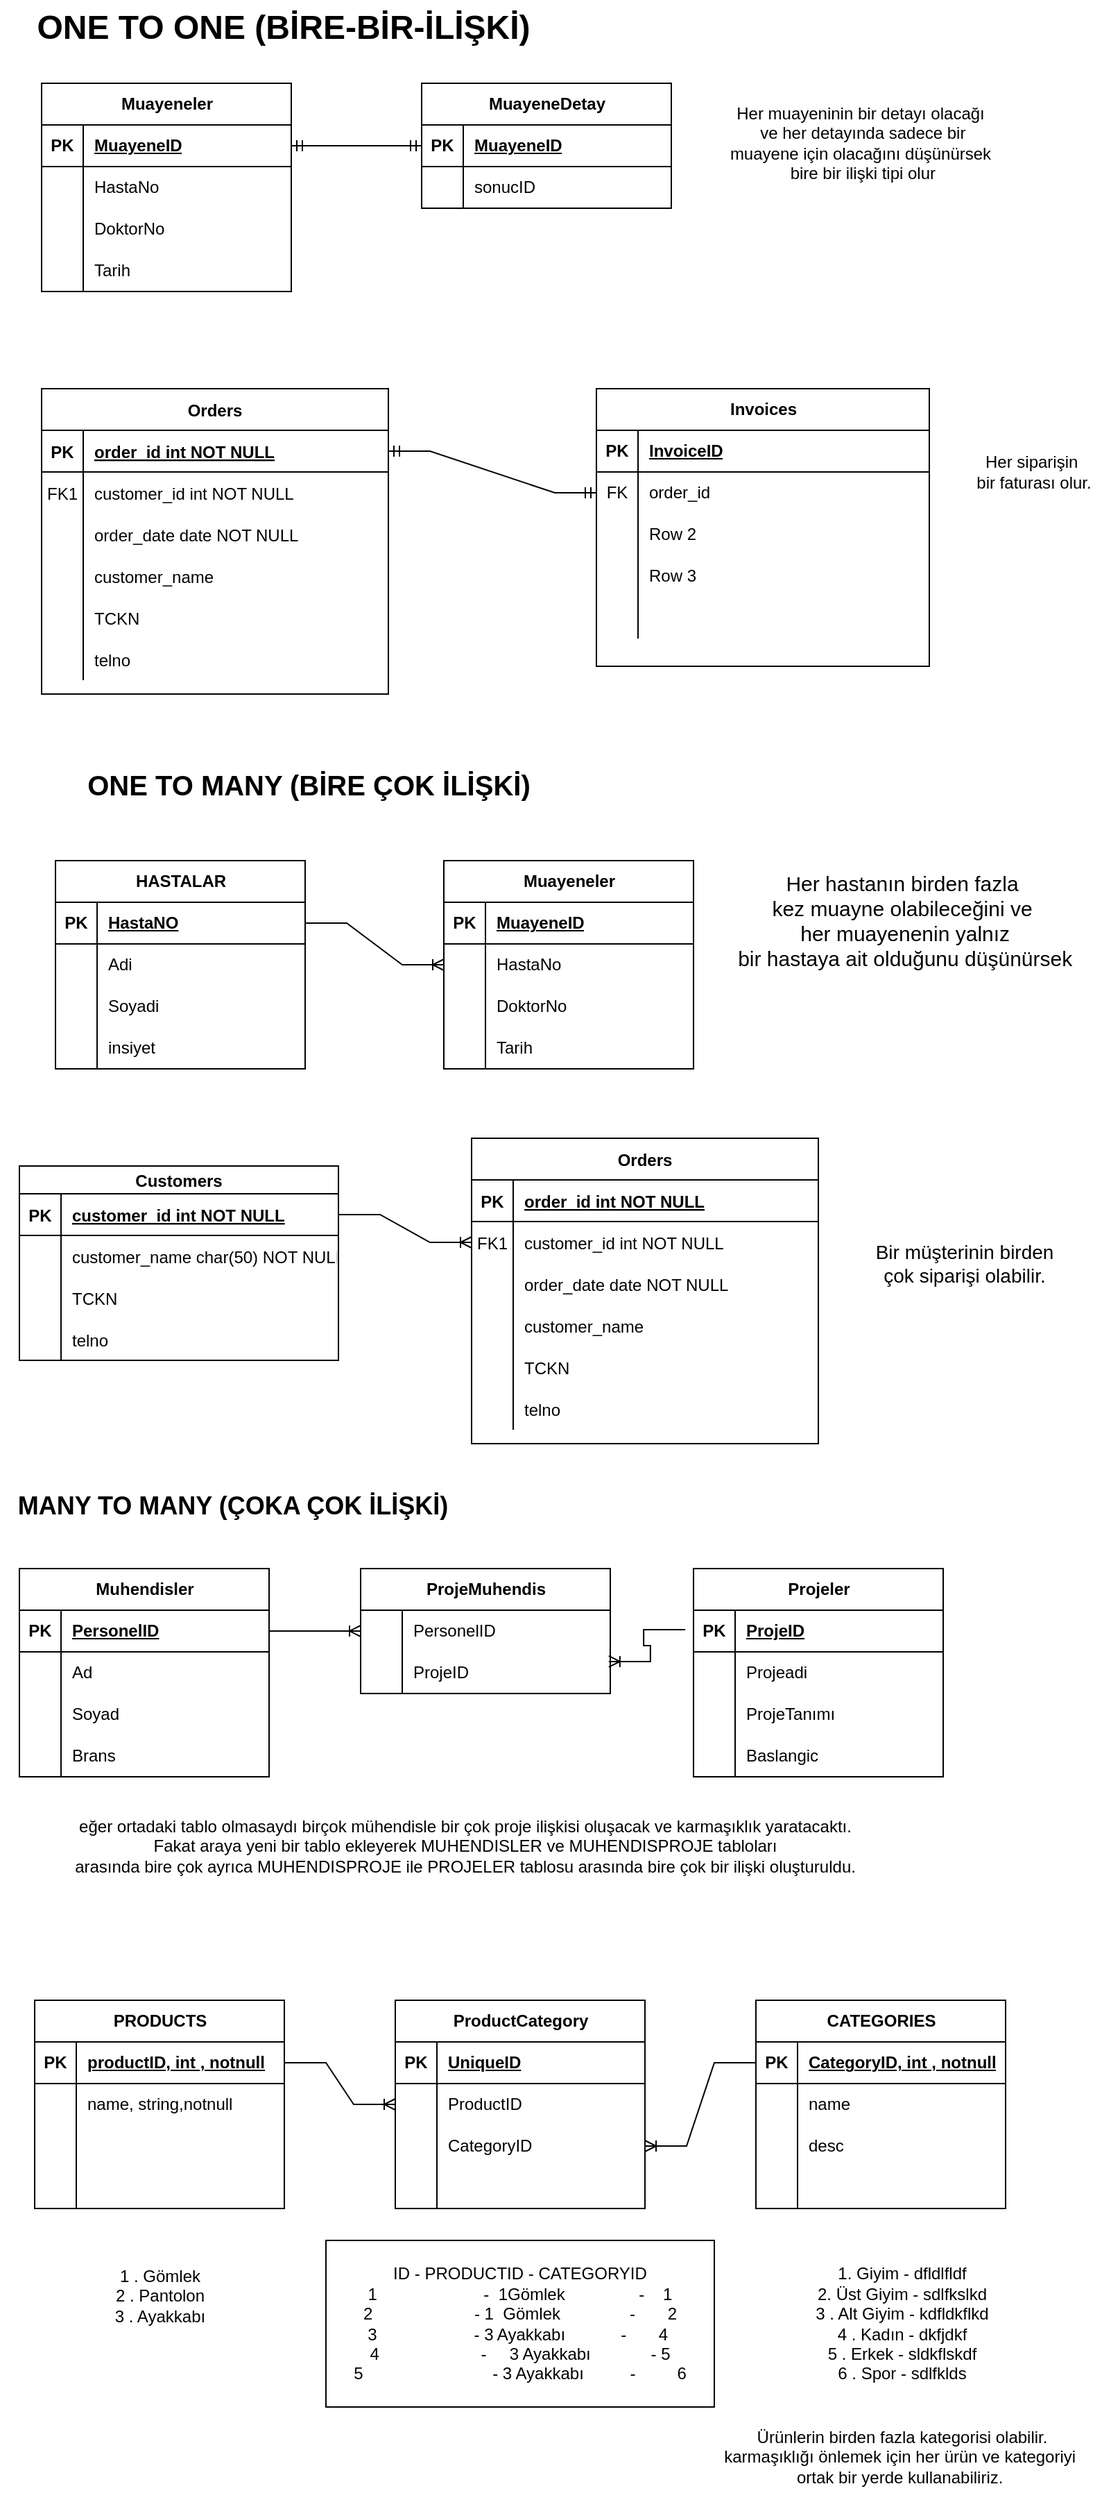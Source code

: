 <mxfile version="22.0.8" type="github">
  <diagram name="Sayfa -1" id="ouz83AXYxTKq1LBRzYFy">
    <mxGraphModel dx="880" dy="438" grid="1" gridSize="10" guides="1" tooltips="1" connect="1" arrows="1" fold="1" page="1" pageScale="1" pageWidth="827" pageHeight="1169" math="0" shadow="0">
      <root>
        <mxCell id="0" />
        <mxCell id="1" parent="0" />
        <mxCell id="SzZZOHthyNyCN3nUT2M1-1" value="&lt;span style=&quot;font-size: 24px;&quot;&gt;&lt;b&gt;ONE TO ONE (BİRE-BİR-İLİŞKİ)&lt;/b&gt;&lt;/span&gt;" style="text;html=1;align=center;verticalAlign=middle;resizable=0;points=[];autosize=1;strokeColor=none;fillColor=none;" vertex="1" parent="1">
          <mxGeometry x="34" y="20" width="380" height="40" as="geometry" />
        </mxCell>
        <mxCell id="SzZZOHthyNyCN3nUT2M1-2" value="Muayeneler" style="shape=table;startSize=30;container=1;collapsible=1;childLayout=tableLayout;fixedRows=1;rowLines=0;fontStyle=1;align=center;resizeLast=1;html=1;" vertex="1" parent="1">
          <mxGeometry x="50" y="80" width="180" height="150" as="geometry" />
        </mxCell>
        <mxCell id="SzZZOHthyNyCN3nUT2M1-3" value="" style="shape=tableRow;horizontal=0;startSize=0;swimlaneHead=0;swimlaneBody=0;fillColor=none;collapsible=0;dropTarget=0;points=[[0,0.5],[1,0.5]];portConstraint=eastwest;top=0;left=0;right=0;bottom=1;" vertex="1" parent="SzZZOHthyNyCN3nUT2M1-2">
          <mxGeometry y="30" width="180" height="30" as="geometry" />
        </mxCell>
        <mxCell id="SzZZOHthyNyCN3nUT2M1-4" value="PK" style="shape=partialRectangle;connectable=0;fillColor=none;top=0;left=0;bottom=0;right=0;fontStyle=1;overflow=hidden;whiteSpace=wrap;html=1;" vertex="1" parent="SzZZOHthyNyCN3nUT2M1-3">
          <mxGeometry width="30" height="30" as="geometry">
            <mxRectangle width="30" height="30" as="alternateBounds" />
          </mxGeometry>
        </mxCell>
        <mxCell id="SzZZOHthyNyCN3nUT2M1-5" value="MuayeneID" style="shape=partialRectangle;connectable=0;fillColor=none;top=0;left=0;bottom=0;right=0;align=left;spacingLeft=6;fontStyle=5;overflow=hidden;whiteSpace=wrap;html=1;" vertex="1" parent="SzZZOHthyNyCN3nUT2M1-3">
          <mxGeometry x="30" width="150" height="30" as="geometry">
            <mxRectangle width="150" height="30" as="alternateBounds" />
          </mxGeometry>
        </mxCell>
        <mxCell id="SzZZOHthyNyCN3nUT2M1-6" value="" style="shape=tableRow;horizontal=0;startSize=0;swimlaneHead=0;swimlaneBody=0;fillColor=none;collapsible=0;dropTarget=0;points=[[0,0.5],[1,0.5]];portConstraint=eastwest;top=0;left=0;right=0;bottom=0;" vertex="1" parent="SzZZOHthyNyCN3nUT2M1-2">
          <mxGeometry y="60" width="180" height="30" as="geometry" />
        </mxCell>
        <mxCell id="SzZZOHthyNyCN3nUT2M1-7" value="" style="shape=partialRectangle;connectable=0;fillColor=none;top=0;left=0;bottom=0;right=0;editable=1;overflow=hidden;whiteSpace=wrap;html=1;" vertex="1" parent="SzZZOHthyNyCN3nUT2M1-6">
          <mxGeometry width="30" height="30" as="geometry">
            <mxRectangle width="30" height="30" as="alternateBounds" />
          </mxGeometry>
        </mxCell>
        <mxCell id="SzZZOHthyNyCN3nUT2M1-8" value="HastaNo" style="shape=partialRectangle;connectable=0;fillColor=none;top=0;left=0;bottom=0;right=0;align=left;spacingLeft=6;overflow=hidden;whiteSpace=wrap;html=1;" vertex="1" parent="SzZZOHthyNyCN3nUT2M1-6">
          <mxGeometry x="30" width="150" height="30" as="geometry">
            <mxRectangle width="150" height="30" as="alternateBounds" />
          </mxGeometry>
        </mxCell>
        <mxCell id="SzZZOHthyNyCN3nUT2M1-9" value="" style="shape=tableRow;horizontal=0;startSize=0;swimlaneHead=0;swimlaneBody=0;fillColor=none;collapsible=0;dropTarget=0;points=[[0,0.5],[1,0.5]];portConstraint=eastwest;top=0;left=0;right=0;bottom=0;" vertex="1" parent="SzZZOHthyNyCN3nUT2M1-2">
          <mxGeometry y="90" width="180" height="30" as="geometry" />
        </mxCell>
        <mxCell id="SzZZOHthyNyCN3nUT2M1-10" value="" style="shape=partialRectangle;connectable=0;fillColor=none;top=0;left=0;bottom=0;right=0;editable=1;overflow=hidden;whiteSpace=wrap;html=1;" vertex="1" parent="SzZZOHthyNyCN3nUT2M1-9">
          <mxGeometry width="30" height="30" as="geometry">
            <mxRectangle width="30" height="30" as="alternateBounds" />
          </mxGeometry>
        </mxCell>
        <mxCell id="SzZZOHthyNyCN3nUT2M1-11" value="DoktorNo" style="shape=partialRectangle;connectable=0;fillColor=none;top=0;left=0;bottom=0;right=0;align=left;spacingLeft=6;overflow=hidden;whiteSpace=wrap;html=1;" vertex="1" parent="SzZZOHthyNyCN3nUT2M1-9">
          <mxGeometry x="30" width="150" height="30" as="geometry">
            <mxRectangle width="150" height="30" as="alternateBounds" />
          </mxGeometry>
        </mxCell>
        <mxCell id="SzZZOHthyNyCN3nUT2M1-12" value="" style="shape=tableRow;horizontal=0;startSize=0;swimlaneHead=0;swimlaneBody=0;fillColor=none;collapsible=0;dropTarget=0;points=[[0,0.5],[1,0.5]];portConstraint=eastwest;top=0;left=0;right=0;bottom=0;" vertex="1" parent="SzZZOHthyNyCN3nUT2M1-2">
          <mxGeometry y="120" width="180" height="30" as="geometry" />
        </mxCell>
        <mxCell id="SzZZOHthyNyCN3nUT2M1-13" value="" style="shape=partialRectangle;connectable=0;fillColor=none;top=0;left=0;bottom=0;right=0;editable=1;overflow=hidden;whiteSpace=wrap;html=1;" vertex="1" parent="SzZZOHthyNyCN3nUT2M1-12">
          <mxGeometry width="30" height="30" as="geometry">
            <mxRectangle width="30" height="30" as="alternateBounds" />
          </mxGeometry>
        </mxCell>
        <mxCell id="SzZZOHthyNyCN3nUT2M1-14" value="Tarih" style="shape=partialRectangle;connectable=0;fillColor=none;top=0;left=0;bottom=0;right=0;align=left;spacingLeft=6;overflow=hidden;whiteSpace=wrap;html=1;" vertex="1" parent="SzZZOHthyNyCN3nUT2M1-12">
          <mxGeometry x="30" width="150" height="30" as="geometry">
            <mxRectangle width="150" height="30" as="alternateBounds" />
          </mxGeometry>
        </mxCell>
        <mxCell id="SzZZOHthyNyCN3nUT2M1-15" value="MuayeneDetay" style="shape=table;startSize=30;container=1;collapsible=1;childLayout=tableLayout;fixedRows=1;rowLines=0;fontStyle=1;align=center;resizeLast=1;html=1;" vertex="1" parent="1">
          <mxGeometry x="324" y="80" width="180" height="90" as="geometry" />
        </mxCell>
        <mxCell id="SzZZOHthyNyCN3nUT2M1-16" value="" style="shape=tableRow;horizontal=0;startSize=0;swimlaneHead=0;swimlaneBody=0;fillColor=none;collapsible=0;dropTarget=0;points=[[0,0.5],[1,0.5]];portConstraint=eastwest;top=0;left=0;right=0;bottom=1;" vertex="1" parent="SzZZOHthyNyCN3nUT2M1-15">
          <mxGeometry y="30" width="180" height="30" as="geometry" />
        </mxCell>
        <mxCell id="SzZZOHthyNyCN3nUT2M1-17" value="PK" style="shape=partialRectangle;connectable=0;fillColor=none;top=0;left=0;bottom=0;right=0;fontStyle=1;overflow=hidden;whiteSpace=wrap;html=1;" vertex="1" parent="SzZZOHthyNyCN3nUT2M1-16">
          <mxGeometry width="30" height="30" as="geometry">
            <mxRectangle width="30" height="30" as="alternateBounds" />
          </mxGeometry>
        </mxCell>
        <mxCell id="SzZZOHthyNyCN3nUT2M1-18" value="MuayeneID" style="shape=partialRectangle;connectable=0;fillColor=none;top=0;left=0;bottom=0;right=0;align=left;spacingLeft=6;fontStyle=5;overflow=hidden;whiteSpace=wrap;html=1;" vertex="1" parent="SzZZOHthyNyCN3nUT2M1-16">
          <mxGeometry x="30" width="150" height="30" as="geometry">
            <mxRectangle width="150" height="30" as="alternateBounds" />
          </mxGeometry>
        </mxCell>
        <mxCell id="SzZZOHthyNyCN3nUT2M1-19" value="" style="shape=tableRow;horizontal=0;startSize=0;swimlaneHead=0;swimlaneBody=0;fillColor=none;collapsible=0;dropTarget=0;points=[[0,0.5],[1,0.5]];portConstraint=eastwest;top=0;left=0;right=0;bottom=0;" vertex="1" parent="SzZZOHthyNyCN3nUT2M1-15">
          <mxGeometry y="60" width="180" height="30" as="geometry" />
        </mxCell>
        <mxCell id="SzZZOHthyNyCN3nUT2M1-20" value="" style="shape=partialRectangle;connectable=0;fillColor=none;top=0;left=0;bottom=0;right=0;editable=1;overflow=hidden;whiteSpace=wrap;html=1;" vertex="1" parent="SzZZOHthyNyCN3nUT2M1-19">
          <mxGeometry width="30" height="30" as="geometry">
            <mxRectangle width="30" height="30" as="alternateBounds" />
          </mxGeometry>
        </mxCell>
        <mxCell id="SzZZOHthyNyCN3nUT2M1-21" value="sonucID" style="shape=partialRectangle;connectable=0;fillColor=none;top=0;left=0;bottom=0;right=0;align=left;spacingLeft=6;overflow=hidden;whiteSpace=wrap;html=1;" vertex="1" parent="SzZZOHthyNyCN3nUT2M1-19">
          <mxGeometry x="30" width="150" height="30" as="geometry">
            <mxRectangle width="150" height="30" as="alternateBounds" />
          </mxGeometry>
        </mxCell>
        <mxCell id="SzZZOHthyNyCN3nUT2M1-29" value="" style="edgeStyle=entityRelationEdgeStyle;fontSize=12;html=1;endArrow=ERmandOne;startArrow=ERmandOne;rounded=0;exitX=1;exitY=0.5;exitDx=0;exitDy=0;entryX=0;entryY=0.5;entryDx=0;entryDy=0;" edge="1" parent="1" source="SzZZOHthyNyCN3nUT2M1-3" target="SzZZOHthyNyCN3nUT2M1-16">
          <mxGeometry width="100" height="100" relative="1" as="geometry">
            <mxPoint x="360" y="320" as="sourcePoint" />
            <mxPoint x="460" y="220" as="targetPoint" />
          </mxGeometry>
        </mxCell>
        <mxCell id="SzZZOHthyNyCN3nUT2M1-30" value="Her muayeninin bir detayı olacağı&lt;br&gt;&amp;nbsp;ve her detayında sadece bir &lt;br&gt;muayene için olacağını düşünürsek&lt;br&gt;&amp;nbsp;bire bir ilişki tipi olur" style="text;html=1;align=center;verticalAlign=middle;resizable=0;points=[];autosize=1;strokeColor=none;fillColor=none;" vertex="1" parent="1">
          <mxGeometry x="535" y="88" width="210" height="70" as="geometry" />
        </mxCell>
        <mxCell id="SzZZOHthyNyCN3nUT2M1-31" value="Orders" style="shape=table;startSize=30;container=1;collapsible=1;childLayout=tableLayout;fixedRows=1;rowLines=0;fontStyle=1;align=center;resizeLast=1;" vertex="1" parent="1">
          <mxGeometry x="50" y="300" width="250" height="220" as="geometry" />
        </mxCell>
        <mxCell id="SzZZOHthyNyCN3nUT2M1-32" value="" style="shape=partialRectangle;collapsible=0;dropTarget=0;pointerEvents=0;fillColor=none;points=[[0,0.5],[1,0.5]];portConstraint=eastwest;top=0;left=0;right=0;bottom=1;" vertex="1" parent="SzZZOHthyNyCN3nUT2M1-31">
          <mxGeometry y="30" width="250" height="30" as="geometry" />
        </mxCell>
        <mxCell id="SzZZOHthyNyCN3nUT2M1-33" value="PK" style="shape=partialRectangle;overflow=hidden;connectable=0;fillColor=none;top=0;left=0;bottom=0;right=0;fontStyle=1;" vertex="1" parent="SzZZOHthyNyCN3nUT2M1-32">
          <mxGeometry width="30" height="30" as="geometry">
            <mxRectangle width="30" height="30" as="alternateBounds" />
          </mxGeometry>
        </mxCell>
        <mxCell id="SzZZOHthyNyCN3nUT2M1-34" value="order_id int NOT NULL " style="shape=partialRectangle;overflow=hidden;connectable=0;fillColor=none;top=0;left=0;bottom=0;right=0;align=left;spacingLeft=6;fontStyle=5;" vertex="1" parent="SzZZOHthyNyCN3nUT2M1-32">
          <mxGeometry x="30" width="220" height="30" as="geometry">
            <mxRectangle width="220" height="30" as="alternateBounds" />
          </mxGeometry>
        </mxCell>
        <mxCell id="SzZZOHthyNyCN3nUT2M1-35" value="" style="shape=partialRectangle;collapsible=0;dropTarget=0;pointerEvents=0;fillColor=none;points=[[0,0.5],[1,0.5]];portConstraint=eastwest;top=0;left=0;right=0;bottom=0;" vertex="1" parent="SzZZOHthyNyCN3nUT2M1-31">
          <mxGeometry y="60" width="250" height="30" as="geometry" />
        </mxCell>
        <mxCell id="SzZZOHthyNyCN3nUT2M1-36" value="FK1" style="shape=partialRectangle;overflow=hidden;connectable=0;fillColor=none;top=0;left=0;bottom=0;right=0;" vertex="1" parent="SzZZOHthyNyCN3nUT2M1-35">
          <mxGeometry width="30" height="30" as="geometry">
            <mxRectangle width="30" height="30" as="alternateBounds" />
          </mxGeometry>
        </mxCell>
        <mxCell id="SzZZOHthyNyCN3nUT2M1-37" value="customer_id int NOT NULL" style="shape=partialRectangle;overflow=hidden;connectable=0;fillColor=none;top=0;left=0;bottom=0;right=0;align=left;spacingLeft=6;" vertex="1" parent="SzZZOHthyNyCN3nUT2M1-35">
          <mxGeometry x="30" width="220" height="30" as="geometry">
            <mxRectangle width="220" height="30" as="alternateBounds" />
          </mxGeometry>
        </mxCell>
        <mxCell id="SzZZOHthyNyCN3nUT2M1-38" value="" style="shape=partialRectangle;collapsible=0;dropTarget=0;pointerEvents=0;fillColor=none;points=[[0,0.5],[1,0.5]];portConstraint=eastwest;top=0;left=0;right=0;bottom=0;" vertex="1" parent="SzZZOHthyNyCN3nUT2M1-31">
          <mxGeometry y="90" width="250" height="30" as="geometry" />
        </mxCell>
        <mxCell id="SzZZOHthyNyCN3nUT2M1-39" value="" style="shape=partialRectangle;overflow=hidden;connectable=0;fillColor=none;top=0;left=0;bottom=0;right=0;" vertex="1" parent="SzZZOHthyNyCN3nUT2M1-38">
          <mxGeometry width="30" height="30" as="geometry">
            <mxRectangle width="30" height="30" as="alternateBounds" />
          </mxGeometry>
        </mxCell>
        <mxCell id="SzZZOHthyNyCN3nUT2M1-40" value="order_date date NOT NULL" style="shape=partialRectangle;overflow=hidden;connectable=0;fillColor=none;top=0;left=0;bottom=0;right=0;align=left;spacingLeft=6;" vertex="1" parent="SzZZOHthyNyCN3nUT2M1-38">
          <mxGeometry x="30" width="220" height="30" as="geometry">
            <mxRectangle width="220" height="30" as="alternateBounds" />
          </mxGeometry>
        </mxCell>
        <mxCell id="SzZZOHthyNyCN3nUT2M1-41" style="shape=partialRectangle;collapsible=0;dropTarget=0;pointerEvents=0;fillColor=none;points=[[0,0.5],[1,0.5]];portConstraint=eastwest;top=0;left=0;right=0;bottom=0;" vertex="1" parent="SzZZOHthyNyCN3nUT2M1-31">
          <mxGeometry y="120" width="250" height="30" as="geometry" />
        </mxCell>
        <mxCell id="SzZZOHthyNyCN3nUT2M1-42" style="shape=partialRectangle;overflow=hidden;connectable=0;fillColor=none;top=0;left=0;bottom=0;right=0;" vertex="1" parent="SzZZOHthyNyCN3nUT2M1-41">
          <mxGeometry width="30" height="30" as="geometry">
            <mxRectangle width="30" height="30" as="alternateBounds" />
          </mxGeometry>
        </mxCell>
        <mxCell id="SzZZOHthyNyCN3nUT2M1-43" value="customer_name" style="shape=partialRectangle;overflow=hidden;connectable=0;fillColor=none;top=0;left=0;bottom=0;right=0;align=left;spacingLeft=6;" vertex="1" parent="SzZZOHthyNyCN3nUT2M1-41">
          <mxGeometry x="30" width="220" height="30" as="geometry">
            <mxRectangle width="220" height="30" as="alternateBounds" />
          </mxGeometry>
        </mxCell>
        <mxCell id="SzZZOHthyNyCN3nUT2M1-44" style="shape=partialRectangle;collapsible=0;dropTarget=0;pointerEvents=0;fillColor=none;points=[[0,0.5],[1,0.5]];portConstraint=eastwest;top=0;left=0;right=0;bottom=0;" vertex="1" parent="SzZZOHthyNyCN3nUT2M1-31">
          <mxGeometry y="150" width="250" height="30" as="geometry" />
        </mxCell>
        <mxCell id="SzZZOHthyNyCN3nUT2M1-45" style="shape=partialRectangle;overflow=hidden;connectable=0;fillColor=none;top=0;left=0;bottom=0;right=0;" vertex="1" parent="SzZZOHthyNyCN3nUT2M1-44">
          <mxGeometry width="30" height="30" as="geometry">
            <mxRectangle width="30" height="30" as="alternateBounds" />
          </mxGeometry>
        </mxCell>
        <mxCell id="SzZZOHthyNyCN3nUT2M1-46" value="TCKN" style="shape=partialRectangle;overflow=hidden;connectable=0;fillColor=none;top=0;left=0;bottom=0;right=0;align=left;spacingLeft=6;" vertex="1" parent="SzZZOHthyNyCN3nUT2M1-44">
          <mxGeometry x="30" width="220" height="30" as="geometry">
            <mxRectangle width="220" height="30" as="alternateBounds" />
          </mxGeometry>
        </mxCell>
        <mxCell id="SzZZOHthyNyCN3nUT2M1-47" style="shape=partialRectangle;collapsible=0;dropTarget=0;pointerEvents=0;fillColor=none;points=[[0,0.5],[1,0.5]];portConstraint=eastwest;top=0;left=0;right=0;bottom=0;" vertex="1" parent="SzZZOHthyNyCN3nUT2M1-31">
          <mxGeometry y="180" width="250" height="30" as="geometry" />
        </mxCell>
        <mxCell id="SzZZOHthyNyCN3nUT2M1-48" style="shape=partialRectangle;overflow=hidden;connectable=0;fillColor=none;top=0;left=0;bottom=0;right=0;" vertex="1" parent="SzZZOHthyNyCN3nUT2M1-47">
          <mxGeometry width="30" height="30" as="geometry">
            <mxRectangle width="30" height="30" as="alternateBounds" />
          </mxGeometry>
        </mxCell>
        <mxCell id="SzZZOHthyNyCN3nUT2M1-49" value="telno" style="shape=partialRectangle;overflow=hidden;connectable=0;fillColor=none;top=0;left=0;bottom=0;right=0;align=left;spacingLeft=6;" vertex="1" parent="SzZZOHthyNyCN3nUT2M1-47">
          <mxGeometry x="30" width="220" height="30" as="geometry">
            <mxRectangle width="220" height="30" as="alternateBounds" />
          </mxGeometry>
        </mxCell>
        <mxCell id="SzZZOHthyNyCN3nUT2M1-50" value="Invoices" style="shape=table;startSize=30;container=1;collapsible=1;childLayout=tableLayout;fixedRows=1;rowLines=0;fontStyle=1;align=center;resizeLast=1;html=1;" vertex="1" parent="1">
          <mxGeometry x="450" y="300" width="240" height="200" as="geometry" />
        </mxCell>
        <mxCell id="SzZZOHthyNyCN3nUT2M1-51" value="" style="shape=tableRow;horizontal=0;startSize=0;swimlaneHead=0;swimlaneBody=0;fillColor=none;collapsible=0;dropTarget=0;points=[[0,0.5],[1,0.5]];portConstraint=eastwest;top=0;left=0;right=0;bottom=1;" vertex="1" parent="SzZZOHthyNyCN3nUT2M1-50">
          <mxGeometry y="30" width="240" height="30" as="geometry" />
        </mxCell>
        <mxCell id="SzZZOHthyNyCN3nUT2M1-52" value="PK" style="shape=partialRectangle;connectable=0;fillColor=none;top=0;left=0;bottom=0;right=0;fontStyle=1;overflow=hidden;whiteSpace=wrap;html=1;" vertex="1" parent="SzZZOHthyNyCN3nUT2M1-51">
          <mxGeometry width="30" height="30" as="geometry">
            <mxRectangle width="30" height="30" as="alternateBounds" />
          </mxGeometry>
        </mxCell>
        <mxCell id="SzZZOHthyNyCN3nUT2M1-53" value="InvoiceID" style="shape=partialRectangle;connectable=0;fillColor=none;top=0;left=0;bottom=0;right=0;align=left;spacingLeft=6;fontStyle=5;overflow=hidden;whiteSpace=wrap;html=1;" vertex="1" parent="SzZZOHthyNyCN3nUT2M1-51">
          <mxGeometry x="30" width="210" height="30" as="geometry">
            <mxRectangle width="210" height="30" as="alternateBounds" />
          </mxGeometry>
        </mxCell>
        <mxCell id="SzZZOHthyNyCN3nUT2M1-54" value="" style="shape=tableRow;horizontal=0;startSize=0;swimlaneHead=0;swimlaneBody=0;fillColor=none;collapsible=0;dropTarget=0;points=[[0,0.5],[1,0.5]];portConstraint=eastwest;top=0;left=0;right=0;bottom=0;" vertex="1" parent="SzZZOHthyNyCN3nUT2M1-50">
          <mxGeometry y="60" width="240" height="30" as="geometry" />
        </mxCell>
        <mxCell id="SzZZOHthyNyCN3nUT2M1-55" value="FK" style="shape=partialRectangle;connectable=0;fillColor=none;top=0;left=0;bottom=0;right=0;editable=1;overflow=hidden;whiteSpace=wrap;html=1;" vertex="1" parent="SzZZOHthyNyCN3nUT2M1-54">
          <mxGeometry width="30" height="30" as="geometry">
            <mxRectangle width="30" height="30" as="alternateBounds" />
          </mxGeometry>
        </mxCell>
        <mxCell id="SzZZOHthyNyCN3nUT2M1-56" value="order_id" style="shape=partialRectangle;connectable=0;fillColor=none;top=0;left=0;bottom=0;right=0;align=left;spacingLeft=6;overflow=hidden;whiteSpace=wrap;html=1;" vertex="1" parent="SzZZOHthyNyCN3nUT2M1-54">
          <mxGeometry x="30" width="210" height="30" as="geometry">
            <mxRectangle width="210" height="30" as="alternateBounds" />
          </mxGeometry>
        </mxCell>
        <mxCell id="SzZZOHthyNyCN3nUT2M1-57" value="" style="shape=tableRow;horizontal=0;startSize=0;swimlaneHead=0;swimlaneBody=0;fillColor=none;collapsible=0;dropTarget=0;points=[[0,0.5],[1,0.5]];portConstraint=eastwest;top=0;left=0;right=0;bottom=0;" vertex="1" parent="SzZZOHthyNyCN3nUT2M1-50">
          <mxGeometry y="90" width="240" height="30" as="geometry" />
        </mxCell>
        <mxCell id="SzZZOHthyNyCN3nUT2M1-58" value="" style="shape=partialRectangle;connectable=0;fillColor=none;top=0;left=0;bottom=0;right=0;editable=1;overflow=hidden;whiteSpace=wrap;html=1;" vertex="1" parent="SzZZOHthyNyCN3nUT2M1-57">
          <mxGeometry width="30" height="30" as="geometry">
            <mxRectangle width="30" height="30" as="alternateBounds" />
          </mxGeometry>
        </mxCell>
        <mxCell id="SzZZOHthyNyCN3nUT2M1-59" value="Row 2" style="shape=partialRectangle;connectable=0;fillColor=none;top=0;left=0;bottom=0;right=0;align=left;spacingLeft=6;overflow=hidden;whiteSpace=wrap;html=1;" vertex="1" parent="SzZZOHthyNyCN3nUT2M1-57">
          <mxGeometry x="30" width="210" height="30" as="geometry">
            <mxRectangle width="210" height="30" as="alternateBounds" />
          </mxGeometry>
        </mxCell>
        <mxCell id="SzZZOHthyNyCN3nUT2M1-60" value="" style="shape=tableRow;horizontal=0;startSize=0;swimlaneHead=0;swimlaneBody=0;fillColor=none;collapsible=0;dropTarget=0;points=[[0,0.5],[1,0.5]];portConstraint=eastwest;top=0;left=0;right=0;bottom=0;" vertex="1" parent="SzZZOHthyNyCN3nUT2M1-50">
          <mxGeometry y="120" width="240" height="30" as="geometry" />
        </mxCell>
        <mxCell id="SzZZOHthyNyCN3nUT2M1-61" value="" style="shape=partialRectangle;connectable=0;fillColor=none;top=0;left=0;bottom=0;right=0;editable=1;overflow=hidden;whiteSpace=wrap;html=1;" vertex="1" parent="SzZZOHthyNyCN3nUT2M1-60">
          <mxGeometry width="30" height="30" as="geometry">
            <mxRectangle width="30" height="30" as="alternateBounds" />
          </mxGeometry>
        </mxCell>
        <mxCell id="SzZZOHthyNyCN3nUT2M1-62" value="Row 3" style="shape=partialRectangle;connectable=0;fillColor=none;top=0;left=0;bottom=0;right=0;align=left;spacingLeft=6;overflow=hidden;whiteSpace=wrap;html=1;" vertex="1" parent="SzZZOHthyNyCN3nUT2M1-60">
          <mxGeometry x="30" width="210" height="30" as="geometry">
            <mxRectangle width="210" height="30" as="alternateBounds" />
          </mxGeometry>
        </mxCell>
        <mxCell id="SzZZOHthyNyCN3nUT2M1-63" style="shape=tableRow;horizontal=0;startSize=0;swimlaneHead=0;swimlaneBody=0;fillColor=none;collapsible=0;dropTarget=0;points=[[0,0.5],[1,0.5]];portConstraint=eastwest;top=0;left=0;right=0;bottom=0;" vertex="1" parent="SzZZOHthyNyCN3nUT2M1-50">
          <mxGeometry y="150" width="240" height="30" as="geometry" />
        </mxCell>
        <mxCell id="SzZZOHthyNyCN3nUT2M1-64" style="shape=partialRectangle;connectable=0;fillColor=none;top=0;left=0;bottom=0;right=0;editable=1;overflow=hidden;whiteSpace=wrap;html=1;" vertex="1" parent="SzZZOHthyNyCN3nUT2M1-63">
          <mxGeometry width="30" height="30" as="geometry">
            <mxRectangle width="30" height="30" as="alternateBounds" />
          </mxGeometry>
        </mxCell>
        <mxCell id="SzZZOHthyNyCN3nUT2M1-65" style="shape=partialRectangle;connectable=0;fillColor=none;top=0;left=0;bottom=0;right=0;align=left;spacingLeft=6;overflow=hidden;whiteSpace=wrap;html=1;" vertex="1" parent="SzZZOHthyNyCN3nUT2M1-63">
          <mxGeometry x="30" width="210" height="30" as="geometry">
            <mxRectangle width="210" height="30" as="alternateBounds" />
          </mxGeometry>
        </mxCell>
        <mxCell id="SzZZOHthyNyCN3nUT2M1-66" value="" style="edgeStyle=entityRelationEdgeStyle;fontSize=12;html=1;endArrow=ERmandOne;startArrow=ERmandOne;rounded=0;entryX=0;entryY=0.5;entryDx=0;entryDy=0;exitX=1;exitY=0.5;exitDx=0;exitDy=0;" edge="1" parent="1" source="SzZZOHthyNyCN3nUT2M1-32" target="SzZZOHthyNyCN3nUT2M1-54">
          <mxGeometry width="100" height="100" relative="1" as="geometry">
            <mxPoint x="360" y="440" as="sourcePoint" />
            <mxPoint x="460" y="340" as="targetPoint" />
          </mxGeometry>
        </mxCell>
        <mxCell id="SzZZOHthyNyCN3nUT2M1-67" value="Her siparişin&amp;nbsp;&lt;br&gt;bir faturası olur." style="text;html=1;align=center;verticalAlign=middle;resizable=0;points=[];autosize=1;strokeColor=none;fillColor=none;" vertex="1" parent="1">
          <mxGeometry x="710" y="340" width="110" height="40" as="geometry" />
        </mxCell>
        <mxCell id="SzZZOHthyNyCN3nUT2M1-68" value="&lt;b&gt;&lt;font style=&quot;font-size: 20px;&quot;&gt;ONE TO MANY (BİRE ÇOK İLİŞKİ)&amp;nbsp;&lt;/font&gt;&lt;/b&gt;" style="text;html=1;align=center;verticalAlign=middle;resizable=0;points=[];autosize=1;strokeColor=none;fillColor=none;" vertex="1" parent="1">
          <mxGeometry x="70" y="565" width="350" height="40" as="geometry" />
        </mxCell>
        <mxCell id="SzZZOHthyNyCN3nUT2M1-69" value="HASTALAR" style="shape=table;startSize=30;container=1;collapsible=1;childLayout=tableLayout;fixedRows=1;rowLines=0;fontStyle=1;align=center;resizeLast=1;html=1;" vertex="1" parent="1">
          <mxGeometry x="60" y="640" width="180" height="150" as="geometry" />
        </mxCell>
        <mxCell id="SzZZOHthyNyCN3nUT2M1-70" value="" style="shape=tableRow;horizontal=0;startSize=0;swimlaneHead=0;swimlaneBody=0;fillColor=none;collapsible=0;dropTarget=0;points=[[0,0.5],[1,0.5]];portConstraint=eastwest;top=0;left=0;right=0;bottom=1;" vertex="1" parent="SzZZOHthyNyCN3nUT2M1-69">
          <mxGeometry y="30" width="180" height="30" as="geometry" />
        </mxCell>
        <mxCell id="SzZZOHthyNyCN3nUT2M1-71" value="PK" style="shape=partialRectangle;connectable=0;fillColor=none;top=0;left=0;bottom=0;right=0;fontStyle=1;overflow=hidden;whiteSpace=wrap;html=1;" vertex="1" parent="SzZZOHthyNyCN3nUT2M1-70">
          <mxGeometry width="30" height="30" as="geometry">
            <mxRectangle width="30" height="30" as="alternateBounds" />
          </mxGeometry>
        </mxCell>
        <mxCell id="SzZZOHthyNyCN3nUT2M1-72" value="HastaNO" style="shape=partialRectangle;connectable=0;fillColor=none;top=0;left=0;bottom=0;right=0;align=left;spacingLeft=6;fontStyle=5;overflow=hidden;whiteSpace=wrap;html=1;" vertex="1" parent="SzZZOHthyNyCN3nUT2M1-70">
          <mxGeometry x="30" width="150" height="30" as="geometry">
            <mxRectangle width="150" height="30" as="alternateBounds" />
          </mxGeometry>
        </mxCell>
        <mxCell id="SzZZOHthyNyCN3nUT2M1-73" value="" style="shape=tableRow;horizontal=0;startSize=0;swimlaneHead=0;swimlaneBody=0;fillColor=none;collapsible=0;dropTarget=0;points=[[0,0.5],[1,0.5]];portConstraint=eastwest;top=0;left=0;right=0;bottom=0;" vertex="1" parent="SzZZOHthyNyCN3nUT2M1-69">
          <mxGeometry y="60" width="180" height="30" as="geometry" />
        </mxCell>
        <mxCell id="SzZZOHthyNyCN3nUT2M1-74" value="" style="shape=partialRectangle;connectable=0;fillColor=none;top=0;left=0;bottom=0;right=0;editable=1;overflow=hidden;whiteSpace=wrap;html=1;" vertex="1" parent="SzZZOHthyNyCN3nUT2M1-73">
          <mxGeometry width="30" height="30" as="geometry">
            <mxRectangle width="30" height="30" as="alternateBounds" />
          </mxGeometry>
        </mxCell>
        <mxCell id="SzZZOHthyNyCN3nUT2M1-75" value="Adi" style="shape=partialRectangle;connectable=0;fillColor=none;top=0;left=0;bottom=0;right=0;align=left;spacingLeft=6;overflow=hidden;whiteSpace=wrap;html=1;" vertex="1" parent="SzZZOHthyNyCN3nUT2M1-73">
          <mxGeometry x="30" width="150" height="30" as="geometry">
            <mxRectangle width="150" height="30" as="alternateBounds" />
          </mxGeometry>
        </mxCell>
        <mxCell id="SzZZOHthyNyCN3nUT2M1-76" value="" style="shape=tableRow;horizontal=0;startSize=0;swimlaneHead=0;swimlaneBody=0;fillColor=none;collapsible=0;dropTarget=0;points=[[0,0.5],[1,0.5]];portConstraint=eastwest;top=0;left=0;right=0;bottom=0;" vertex="1" parent="SzZZOHthyNyCN3nUT2M1-69">
          <mxGeometry y="90" width="180" height="30" as="geometry" />
        </mxCell>
        <mxCell id="SzZZOHthyNyCN3nUT2M1-77" value="" style="shape=partialRectangle;connectable=0;fillColor=none;top=0;left=0;bottom=0;right=0;editable=1;overflow=hidden;whiteSpace=wrap;html=1;" vertex="1" parent="SzZZOHthyNyCN3nUT2M1-76">
          <mxGeometry width="30" height="30" as="geometry">
            <mxRectangle width="30" height="30" as="alternateBounds" />
          </mxGeometry>
        </mxCell>
        <mxCell id="SzZZOHthyNyCN3nUT2M1-78" value="Soyadi" style="shape=partialRectangle;connectable=0;fillColor=none;top=0;left=0;bottom=0;right=0;align=left;spacingLeft=6;overflow=hidden;whiteSpace=wrap;html=1;" vertex="1" parent="SzZZOHthyNyCN3nUT2M1-76">
          <mxGeometry x="30" width="150" height="30" as="geometry">
            <mxRectangle width="150" height="30" as="alternateBounds" />
          </mxGeometry>
        </mxCell>
        <mxCell id="SzZZOHthyNyCN3nUT2M1-79" value="" style="shape=tableRow;horizontal=0;startSize=0;swimlaneHead=0;swimlaneBody=0;fillColor=none;collapsible=0;dropTarget=0;points=[[0,0.5],[1,0.5]];portConstraint=eastwest;top=0;left=0;right=0;bottom=0;" vertex="1" parent="SzZZOHthyNyCN3nUT2M1-69">
          <mxGeometry y="120" width="180" height="30" as="geometry" />
        </mxCell>
        <mxCell id="SzZZOHthyNyCN3nUT2M1-80" value="" style="shape=partialRectangle;connectable=0;fillColor=none;top=0;left=0;bottom=0;right=0;editable=1;overflow=hidden;whiteSpace=wrap;html=1;" vertex="1" parent="SzZZOHthyNyCN3nUT2M1-79">
          <mxGeometry width="30" height="30" as="geometry">
            <mxRectangle width="30" height="30" as="alternateBounds" />
          </mxGeometry>
        </mxCell>
        <mxCell id="SzZZOHthyNyCN3nUT2M1-81" value="insiyet" style="shape=partialRectangle;connectable=0;fillColor=none;top=0;left=0;bottom=0;right=0;align=left;spacingLeft=6;overflow=hidden;whiteSpace=wrap;html=1;" vertex="1" parent="SzZZOHthyNyCN3nUT2M1-79">
          <mxGeometry x="30" width="150" height="30" as="geometry">
            <mxRectangle width="150" height="30" as="alternateBounds" />
          </mxGeometry>
        </mxCell>
        <mxCell id="SzZZOHthyNyCN3nUT2M1-82" value="Muayeneler" style="shape=table;startSize=30;container=1;collapsible=1;childLayout=tableLayout;fixedRows=1;rowLines=0;fontStyle=1;align=center;resizeLast=1;html=1;" vertex="1" parent="1">
          <mxGeometry x="340" y="640" width="180" height="150" as="geometry" />
        </mxCell>
        <mxCell id="SzZZOHthyNyCN3nUT2M1-83" value="" style="shape=tableRow;horizontal=0;startSize=0;swimlaneHead=0;swimlaneBody=0;fillColor=none;collapsible=0;dropTarget=0;points=[[0,0.5],[1,0.5]];portConstraint=eastwest;top=0;left=0;right=0;bottom=1;" vertex="1" parent="SzZZOHthyNyCN3nUT2M1-82">
          <mxGeometry y="30" width="180" height="30" as="geometry" />
        </mxCell>
        <mxCell id="SzZZOHthyNyCN3nUT2M1-84" value="PK" style="shape=partialRectangle;connectable=0;fillColor=none;top=0;left=0;bottom=0;right=0;fontStyle=1;overflow=hidden;whiteSpace=wrap;html=1;" vertex="1" parent="SzZZOHthyNyCN3nUT2M1-83">
          <mxGeometry width="30" height="30" as="geometry">
            <mxRectangle width="30" height="30" as="alternateBounds" />
          </mxGeometry>
        </mxCell>
        <mxCell id="SzZZOHthyNyCN3nUT2M1-85" value="MuayeneID" style="shape=partialRectangle;connectable=0;fillColor=none;top=0;left=0;bottom=0;right=0;align=left;spacingLeft=6;fontStyle=5;overflow=hidden;whiteSpace=wrap;html=1;" vertex="1" parent="SzZZOHthyNyCN3nUT2M1-83">
          <mxGeometry x="30" width="150" height="30" as="geometry">
            <mxRectangle width="150" height="30" as="alternateBounds" />
          </mxGeometry>
        </mxCell>
        <mxCell id="SzZZOHthyNyCN3nUT2M1-86" value="" style="shape=tableRow;horizontal=0;startSize=0;swimlaneHead=0;swimlaneBody=0;fillColor=none;collapsible=0;dropTarget=0;points=[[0,0.5],[1,0.5]];portConstraint=eastwest;top=0;left=0;right=0;bottom=0;" vertex="1" parent="SzZZOHthyNyCN3nUT2M1-82">
          <mxGeometry y="60" width="180" height="30" as="geometry" />
        </mxCell>
        <mxCell id="SzZZOHthyNyCN3nUT2M1-87" value="" style="shape=partialRectangle;connectable=0;fillColor=none;top=0;left=0;bottom=0;right=0;editable=1;overflow=hidden;whiteSpace=wrap;html=1;" vertex="1" parent="SzZZOHthyNyCN3nUT2M1-86">
          <mxGeometry width="30" height="30" as="geometry">
            <mxRectangle width="30" height="30" as="alternateBounds" />
          </mxGeometry>
        </mxCell>
        <mxCell id="SzZZOHthyNyCN3nUT2M1-88" value="HastaNo" style="shape=partialRectangle;connectable=0;fillColor=none;top=0;left=0;bottom=0;right=0;align=left;spacingLeft=6;overflow=hidden;whiteSpace=wrap;html=1;" vertex="1" parent="SzZZOHthyNyCN3nUT2M1-86">
          <mxGeometry x="30" width="150" height="30" as="geometry">
            <mxRectangle width="150" height="30" as="alternateBounds" />
          </mxGeometry>
        </mxCell>
        <mxCell id="SzZZOHthyNyCN3nUT2M1-89" value="" style="shape=tableRow;horizontal=0;startSize=0;swimlaneHead=0;swimlaneBody=0;fillColor=none;collapsible=0;dropTarget=0;points=[[0,0.5],[1,0.5]];portConstraint=eastwest;top=0;left=0;right=0;bottom=0;" vertex="1" parent="SzZZOHthyNyCN3nUT2M1-82">
          <mxGeometry y="90" width="180" height="30" as="geometry" />
        </mxCell>
        <mxCell id="SzZZOHthyNyCN3nUT2M1-90" value="" style="shape=partialRectangle;connectable=0;fillColor=none;top=0;left=0;bottom=0;right=0;editable=1;overflow=hidden;whiteSpace=wrap;html=1;" vertex="1" parent="SzZZOHthyNyCN3nUT2M1-89">
          <mxGeometry width="30" height="30" as="geometry">
            <mxRectangle width="30" height="30" as="alternateBounds" />
          </mxGeometry>
        </mxCell>
        <mxCell id="SzZZOHthyNyCN3nUT2M1-91" value="DoktorNo" style="shape=partialRectangle;connectable=0;fillColor=none;top=0;left=0;bottom=0;right=0;align=left;spacingLeft=6;overflow=hidden;whiteSpace=wrap;html=1;" vertex="1" parent="SzZZOHthyNyCN3nUT2M1-89">
          <mxGeometry x="30" width="150" height="30" as="geometry">
            <mxRectangle width="150" height="30" as="alternateBounds" />
          </mxGeometry>
        </mxCell>
        <mxCell id="SzZZOHthyNyCN3nUT2M1-92" value="" style="shape=tableRow;horizontal=0;startSize=0;swimlaneHead=0;swimlaneBody=0;fillColor=none;collapsible=0;dropTarget=0;points=[[0,0.5],[1,0.5]];portConstraint=eastwest;top=0;left=0;right=0;bottom=0;" vertex="1" parent="SzZZOHthyNyCN3nUT2M1-82">
          <mxGeometry y="120" width="180" height="30" as="geometry" />
        </mxCell>
        <mxCell id="SzZZOHthyNyCN3nUT2M1-93" value="" style="shape=partialRectangle;connectable=0;fillColor=none;top=0;left=0;bottom=0;right=0;editable=1;overflow=hidden;whiteSpace=wrap;html=1;" vertex="1" parent="SzZZOHthyNyCN3nUT2M1-92">
          <mxGeometry width="30" height="30" as="geometry">
            <mxRectangle width="30" height="30" as="alternateBounds" />
          </mxGeometry>
        </mxCell>
        <mxCell id="SzZZOHthyNyCN3nUT2M1-94" value="Tarih" style="shape=partialRectangle;connectable=0;fillColor=none;top=0;left=0;bottom=0;right=0;align=left;spacingLeft=6;overflow=hidden;whiteSpace=wrap;html=1;" vertex="1" parent="SzZZOHthyNyCN3nUT2M1-92">
          <mxGeometry x="30" width="150" height="30" as="geometry">
            <mxRectangle width="150" height="30" as="alternateBounds" />
          </mxGeometry>
        </mxCell>
        <mxCell id="SzZZOHthyNyCN3nUT2M1-95" value="&lt;font style=&quot;font-size: 15px;&quot;&gt;Her hastanın birden fazla &lt;br&gt;kez muayne olabileceğini ve&lt;br&gt;&amp;nbsp;her muayenenin yalnız&lt;br&gt;&amp;nbsp;bir hastaya ait olduğunu düşünürsek&lt;/font&gt;" style="text;html=1;align=center;verticalAlign=middle;resizable=0;points=[];autosize=1;strokeColor=none;fillColor=none;" vertex="1" parent="1">
          <mxGeometry x="535" y="638" width="270" height="90" as="geometry" />
        </mxCell>
        <mxCell id="SzZZOHthyNyCN3nUT2M1-96" value="" style="edgeStyle=entityRelationEdgeStyle;fontSize=12;html=1;endArrow=ERoneToMany;rounded=0;exitX=1;exitY=0.5;exitDx=0;exitDy=0;entryX=0;entryY=0.5;entryDx=0;entryDy=0;" edge="1" parent="1" source="SzZZOHthyNyCN3nUT2M1-70" target="SzZZOHthyNyCN3nUT2M1-86">
          <mxGeometry width="100" height="100" relative="1" as="geometry">
            <mxPoint x="350" y="660" as="sourcePoint" />
            <mxPoint x="450" y="560" as="targetPoint" />
          </mxGeometry>
        </mxCell>
        <mxCell id="SzZZOHthyNyCN3nUT2M1-97" value="Customers" style="shape=table;startSize=20;container=1;collapsible=1;childLayout=tableLayout;fixedRows=1;rowLines=0;fontStyle=1;align=center;resizeLast=1;" vertex="1" parent="1">
          <mxGeometry x="34" y="860" width="230" height="140" as="geometry" />
        </mxCell>
        <mxCell id="SzZZOHthyNyCN3nUT2M1-98" value="" style="shape=partialRectangle;collapsible=0;dropTarget=0;pointerEvents=0;fillColor=none;points=[[0,0.5],[1,0.5]];portConstraint=eastwest;top=0;left=0;right=0;bottom=1;" vertex="1" parent="SzZZOHthyNyCN3nUT2M1-97">
          <mxGeometry y="20" width="230" height="30" as="geometry" />
        </mxCell>
        <mxCell id="SzZZOHthyNyCN3nUT2M1-99" value="PK" style="shape=partialRectangle;overflow=hidden;connectable=0;fillColor=none;top=0;left=0;bottom=0;right=0;fontStyle=1;" vertex="1" parent="SzZZOHthyNyCN3nUT2M1-98">
          <mxGeometry width="30" height="30" as="geometry">
            <mxRectangle width="30" height="30" as="alternateBounds" />
          </mxGeometry>
        </mxCell>
        <mxCell id="SzZZOHthyNyCN3nUT2M1-100" value="customer_id int NOT NULL " style="shape=partialRectangle;overflow=hidden;connectable=0;fillColor=none;top=0;left=0;bottom=0;right=0;align=left;spacingLeft=6;fontStyle=5;" vertex="1" parent="SzZZOHthyNyCN3nUT2M1-98">
          <mxGeometry x="30" width="200" height="30" as="geometry">
            <mxRectangle width="200" height="30" as="alternateBounds" />
          </mxGeometry>
        </mxCell>
        <mxCell id="SzZZOHthyNyCN3nUT2M1-101" value="" style="shape=partialRectangle;collapsible=0;dropTarget=0;pointerEvents=0;fillColor=none;points=[[0,0.5],[1,0.5]];portConstraint=eastwest;top=0;left=0;right=0;bottom=0;" vertex="1" parent="SzZZOHthyNyCN3nUT2M1-97">
          <mxGeometry y="50" width="230" height="30" as="geometry" />
        </mxCell>
        <mxCell id="SzZZOHthyNyCN3nUT2M1-102" value="" style="shape=partialRectangle;overflow=hidden;connectable=0;fillColor=none;top=0;left=0;bottom=0;right=0;" vertex="1" parent="SzZZOHthyNyCN3nUT2M1-101">
          <mxGeometry width="30" height="30" as="geometry">
            <mxRectangle width="30" height="30" as="alternateBounds" />
          </mxGeometry>
        </mxCell>
        <mxCell id="SzZZOHthyNyCN3nUT2M1-103" value="customer_name char(50) NOT NULL" style="shape=partialRectangle;overflow=hidden;connectable=0;fillColor=none;top=0;left=0;bottom=0;right=0;align=left;spacingLeft=6;" vertex="1" parent="SzZZOHthyNyCN3nUT2M1-101">
          <mxGeometry x="30" width="200" height="30" as="geometry">
            <mxRectangle width="200" height="30" as="alternateBounds" />
          </mxGeometry>
        </mxCell>
        <mxCell id="SzZZOHthyNyCN3nUT2M1-104" style="shape=partialRectangle;collapsible=0;dropTarget=0;pointerEvents=0;fillColor=none;points=[[0,0.5],[1,0.5]];portConstraint=eastwest;top=0;left=0;right=0;bottom=0;" vertex="1" parent="SzZZOHthyNyCN3nUT2M1-97">
          <mxGeometry y="80" width="230" height="30" as="geometry" />
        </mxCell>
        <mxCell id="SzZZOHthyNyCN3nUT2M1-105" style="shape=partialRectangle;overflow=hidden;connectable=0;fillColor=none;top=0;left=0;bottom=0;right=0;" vertex="1" parent="SzZZOHthyNyCN3nUT2M1-104">
          <mxGeometry width="30" height="30" as="geometry">
            <mxRectangle width="30" height="30" as="alternateBounds" />
          </mxGeometry>
        </mxCell>
        <mxCell id="SzZZOHthyNyCN3nUT2M1-106" value="TCKN" style="shape=partialRectangle;overflow=hidden;connectable=0;fillColor=none;top=0;left=0;bottom=0;right=0;align=left;spacingLeft=6;" vertex="1" parent="SzZZOHthyNyCN3nUT2M1-104">
          <mxGeometry x="30" width="200" height="30" as="geometry">
            <mxRectangle width="200" height="30" as="alternateBounds" />
          </mxGeometry>
        </mxCell>
        <mxCell id="SzZZOHthyNyCN3nUT2M1-107" style="shape=partialRectangle;collapsible=0;dropTarget=0;pointerEvents=0;fillColor=none;points=[[0,0.5],[1,0.5]];portConstraint=eastwest;top=0;left=0;right=0;bottom=0;" vertex="1" parent="SzZZOHthyNyCN3nUT2M1-97">
          <mxGeometry y="110" width="230" height="30" as="geometry" />
        </mxCell>
        <mxCell id="SzZZOHthyNyCN3nUT2M1-108" style="shape=partialRectangle;overflow=hidden;connectable=0;fillColor=none;top=0;left=0;bottom=0;right=0;" vertex="1" parent="SzZZOHthyNyCN3nUT2M1-107">
          <mxGeometry width="30" height="30" as="geometry">
            <mxRectangle width="30" height="30" as="alternateBounds" />
          </mxGeometry>
        </mxCell>
        <mxCell id="SzZZOHthyNyCN3nUT2M1-109" value="telno" style="shape=partialRectangle;overflow=hidden;connectable=0;fillColor=none;top=0;left=0;bottom=0;right=0;align=left;spacingLeft=6;" vertex="1" parent="SzZZOHthyNyCN3nUT2M1-107">
          <mxGeometry x="30" width="200" height="30" as="geometry">
            <mxRectangle width="200" height="30" as="alternateBounds" />
          </mxGeometry>
        </mxCell>
        <mxCell id="SzZZOHthyNyCN3nUT2M1-110" value="Orders" style="shape=table;startSize=30;container=1;collapsible=1;childLayout=tableLayout;fixedRows=1;rowLines=0;fontStyle=1;align=center;resizeLast=1;" vertex="1" parent="1">
          <mxGeometry x="360" y="840" width="250" height="220" as="geometry" />
        </mxCell>
        <mxCell id="SzZZOHthyNyCN3nUT2M1-111" value="" style="shape=partialRectangle;collapsible=0;dropTarget=0;pointerEvents=0;fillColor=none;points=[[0,0.5],[1,0.5]];portConstraint=eastwest;top=0;left=0;right=0;bottom=1;" vertex="1" parent="SzZZOHthyNyCN3nUT2M1-110">
          <mxGeometry y="30" width="250" height="30" as="geometry" />
        </mxCell>
        <mxCell id="SzZZOHthyNyCN3nUT2M1-112" value="PK" style="shape=partialRectangle;overflow=hidden;connectable=0;fillColor=none;top=0;left=0;bottom=0;right=0;fontStyle=1;" vertex="1" parent="SzZZOHthyNyCN3nUT2M1-111">
          <mxGeometry width="30" height="30" as="geometry">
            <mxRectangle width="30" height="30" as="alternateBounds" />
          </mxGeometry>
        </mxCell>
        <mxCell id="SzZZOHthyNyCN3nUT2M1-113" value="order_id int NOT NULL " style="shape=partialRectangle;overflow=hidden;connectable=0;fillColor=none;top=0;left=0;bottom=0;right=0;align=left;spacingLeft=6;fontStyle=5;" vertex="1" parent="SzZZOHthyNyCN3nUT2M1-111">
          <mxGeometry x="30" width="220" height="30" as="geometry">
            <mxRectangle width="220" height="30" as="alternateBounds" />
          </mxGeometry>
        </mxCell>
        <mxCell id="SzZZOHthyNyCN3nUT2M1-114" value="" style="shape=partialRectangle;collapsible=0;dropTarget=0;pointerEvents=0;fillColor=none;points=[[0,0.5],[1,0.5]];portConstraint=eastwest;top=0;left=0;right=0;bottom=0;" vertex="1" parent="SzZZOHthyNyCN3nUT2M1-110">
          <mxGeometry y="60" width="250" height="30" as="geometry" />
        </mxCell>
        <mxCell id="SzZZOHthyNyCN3nUT2M1-115" value="FK1" style="shape=partialRectangle;overflow=hidden;connectable=0;fillColor=none;top=0;left=0;bottom=0;right=0;" vertex="1" parent="SzZZOHthyNyCN3nUT2M1-114">
          <mxGeometry width="30" height="30" as="geometry">
            <mxRectangle width="30" height="30" as="alternateBounds" />
          </mxGeometry>
        </mxCell>
        <mxCell id="SzZZOHthyNyCN3nUT2M1-116" value="customer_id int NOT NULL" style="shape=partialRectangle;overflow=hidden;connectable=0;fillColor=none;top=0;left=0;bottom=0;right=0;align=left;spacingLeft=6;" vertex="1" parent="SzZZOHthyNyCN3nUT2M1-114">
          <mxGeometry x="30" width="220" height="30" as="geometry">
            <mxRectangle width="220" height="30" as="alternateBounds" />
          </mxGeometry>
        </mxCell>
        <mxCell id="SzZZOHthyNyCN3nUT2M1-117" value="" style="shape=partialRectangle;collapsible=0;dropTarget=0;pointerEvents=0;fillColor=none;points=[[0,0.5],[1,0.5]];portConstraint=eastwest;top=0;left=0;right=0;bottom=0;" vertex="1" parent="SzZZOHthyNyCN3nUT2M1-110">
          <mxGeometry y="90" width="250" height="30" as="geometry" />
        </mxCell>
        <mxCell id="SzZZOHthyNyCN3nUT2M1-118" value="" style="shape=partialRectangle;overflow=hidden;connectable=0;fillColor=none;top=0;left=0;bottom=0;right=0;" vertex="1" parent="SzZZOHthyNyCN3nUT2M1-117">
          <mxGeometry width="30" height="30" as="geometry">
            <mxRectangle width="30" height="30" as="alternateBounds" />
          </mxGeometry>
        </mxCell>
        <mxCell id="SzZZOHthyNyCN3nUT2M1-119" value="order_date date NOT NULL" style="shape=partialRectangle;overflow=hidden;connectable=0;fillColor=none;top=0;left=0;bottom=0;right=0;align=left;spacingLeft=6;" vertex="1" parent="SzZZOHthyNyCN3nUT2M1-117">
          <mxGeometry x="30" width="220" height="30" as="geometry">
            <mxRectangle width="220" height="30" as="alternateBounds" />
          </mxGeometry>
        </mxCell>
        <mxCell id="SzZZOHthyNyCN3nUT2M1-120" style="shape=partialRectangle;collapsible=0;dropTarget=0;pointerEvents=0;fillColor=none;points=[[0,0.5],[1,0.5]];portConstraint=eastwest;top=0;left=0;right=0;bottom=0;" vertex="1" parent="SzZZOHthyNyCN3nUT2M1-110">
          <mxGeometry y="120" width="250" height="30" as="geometry" />
        </mxCell>
        <mxCell id="SzZZOHthyNyCN3nUT2M1-121" style="shape=partialRectangle;overflow=hidden;connectable=0;fillColor=none;top=0;left=0;bottom=0;right=0;" vertex="1" parent="SzZZOHthyNyCN3nUT2M1-120">
          <mxGeometry width="30" height="30" as="geometry">
            <mxRectangle width="30" height="30" as="alternateBounds" />
          </mxGeometry>
        </mxCell>
        <mxCell id="SzZZOHthyNyCN3nUT2M1-122" value="customer_name" style="shape=partialRectangle;overflow=hidden;connectable=0;fillColor=none;top=0;left=0;bottom=0;right=0;align=left;spacingLeft=6;" vertex="1" parent="SzZZOHthyNyCN3nUT2M1-120">
          <mxGeometry x="30" width="220" height="30" as="geometry">
            <mxRectangle width="220" height="30" as="alternateBounds" />
          </mxGeometry>
        </mxCell>
        <mxCell id="SzZZOHthyNyCN3nUT2M1-123" style="shape=partialRectangle;collapsible=0;dropTarget=0;pointerEvents=0;fillColor=none;points=[[0,0.5],[1,0.5]];portConstraint=eastwest;top=0;left=0;right=0;bottom=0;" vertex="1" parent="SzZZOHthyNyCN3nUT2M1-110">
          <mxGeometry y="150" width="250" height="30" as="geometry" />
        </mxCell>
        <mxCell id="SzZZOHthyNyCN3nUT2M1-124" style="shape=partialRectangle;overflow=hidden;connectable=0;fillColor=none;top=0;left=0;bottom=0;right=0;" vertex="1" parent="SzZZOHthyNyCN3nUT2M1-123">
          <mxGeometry width="30" height="30" as="geometry">
            <mxRectangle width="30" height="30" as="alternateBounds" />
          </mxGeometry>
        </mxCell>
        <mxCell id="SzZZOHthyNyCN3nUT2M1-125" value="TCKN" style="shape=partialRectangle;overflow=hidden;connectable=0;fillColor=none;top=0;left=0;bottom=0;right=0;align=left;spacingLeft=6;" vertex="1" parent="SzZZOHthyNyCN3nUT2M1-123">
          <mxGeometry x="30" width="220" height="30" as="geometry">
            <mxRectangle width="220" height="30" as="alternateBounds" />
          </mxGeometry>
        </mxCell>
        <mxCell id="SzZZOHthyNyCN3nUT2M1-126" style="shape=partialRectangle;collapsible=0;dropTarget=0;pointerEvents=0;fillColor=none;points=[[0,0.5],[1,0.5]];portConstraint=eastwest;top=0;left=0;right=0;bottom=0;" vertex="1" parent="SzZZOHthyNyCN3nUT2M1-110">
          <mxGeometry y="180" width="250" height="30" as="geometry" />
        </mxCell>
        <mxCell id="SzZZOHthyNyCN3nUT2M1-127" style="shape=partialRectangle;overflow=hidden;connectable=0;fillColor=none;top=0;left=0;bottom=0;right=0;" vertex="1" parent="SzZZOHthyNyCN3nUT2M1-126">
          <mxGeometry width="30" height="30" as="geometry">
            <mxRectangle width="30" height="30" as="alternateBounds" />
          </mxGeometry>
        </mxCell>
        <mxCell id="SzZZOHthyNyCN3nUT2M1-128" value="telno" style="shape=partialRectangle;overflow=hidden;connectable=0;fillColor=none;top=0;left=0;bottom=0;right=0;align=left;spacingLeft=6;" vertex="1" parent="SzZZOHthyNyCN3nUT2M1-126">
          <mxGeometry x="30" width="220" height="30" as="geometry">
            <mxRectangle width="220" height="30" as="alternateBounds" />
          </mxGeometry>
        </mxCell>
        <mxCell id="SzZZOHthyNyCN3nUT2M1-130" value="" style="edgeStyle=entityRelationEdgeStyle;fontSize=12;html=1;endArrow=ERoneToMany;rounded=0;exitX=1;exitY=0.5;exitDx=0;exitDy=0;entryX=0;entryY=0.5;entryDx=0;entryDy=0;" edge="1" parent="1" source="SzZZOHthyNyCN3nUT2M1-98" target="SzZZOHthyNyCN3nUT2M1-114">
          <mxGeometry width="100" height="100" relative="1" as="geometry">
            <mxPoint x="340" y="1140" as="sourcePoint" />
            <mxPoint x="440" y="1040" as="targetPoint" />
          </mxGeometry>
        </mxCell>
        <mxCell id="SzZZOHthyNyCN3nUT2M1-131" value="&lt;font style=&quot;font-size: 14px;&quot;&gt;Bir müşterinin birden &lt;br&gt;çok siparişi olabilir.&lt;/font&gt;" style="text;html=1;align=center;verticalAlign=middle;resizable=0;points=[];autosize=1;strokeColor=none;fillColor=none;" vertex="1" parent="1">
          <mxGeometry x="640" y="905" width="150" height="50" as="geometry" />
        </mxCell>
        <mxCell id="SzZZOHthyNyCN3nUT2M1-132" value="&lt;font style=&quot;font-size: 18px;&quot;&gt;&lt;b&gt;&lt;font style=&quot;font-size: 18px;&quot;&gt;MANY TO MANY (ÇOKA ÇOK İLİŞKİ)&lt;/font&gt;&lt;/b&gt;&amp;nbsp;&lt;/font&gt;" style="text;html=1;align=center;verticalAlign=middle;resizable=0;points=[];autosize=1;strokeColor=none;fillColor=none;" vertex="1" parent="1">
          <mxGeometry x="20" y="1085" width="340" height="40" as="geometry" />
        </mxCell>
        <mxCell id="SzZZOHthyNyCN3nUT2M1-133" value="Muhendisler" style="shape=table;startSize=30;container=1;collapsible=1;childLayout=tableLayout;fixedRows=1;rowLines=0;fontStyle=1;align=center;resizeLast=1;html=1;" vertex="1" parent="1">
          <mxGeometry x="34" y="1150" width="180" height="150" as="geometry" />
        </mxCell>
        <mxCell id="SzZZOHthyNyCN3nUT2M1-134" value="" style="shape=tableRow;horizontal=0;startSize=0;swimlaneHead=0;swimlaneBody=0;fillColor=none;collapsible=0;dropTarget=0;points=[[0,0.5],[1,0.5]];portConstraint=eastwest;top=0;left=0;right=0;bottom=1;" vertex="1" parent="SzZZOHthyNyCN3nUT2M1-133">
          <mxGeometry y="30" width="180" height="30" as="geometry" />
        </mxCell>
        <mxCell id="SzZZOHthyNyCN3nUT2M1-135" value="PK" style="shape=partialRectangle;connectable=0;fillColor=none;top=0;left=0;bottom=0;right=0;fontStyle=1;overflow=hidden;whiteSpace=wrap;html=1;" vertex="1" parent="SzZZOHthyNyCN3nUT2M1-134">
          <mxGeometry width="30" height="30" as="geometry">
            <mxRectangle width="30" height="30" as="alternateBounds" />
          </mxGeometry>
        </mxCell>
        <mxCell id="SzZZOHthyNyCN3nUT2M1-136" value="PersonelID" style="shape=partialRectangle;connectable=0;fillColor=none;top=0;left=0;bottom=0;right=0;align=left;spacingLeft=6;fontStyle=5;overflow=hidden;whiteSpace=wrap;html=1;" vertex="1" parent="SzZZOHthyNyCN3nUT2M1-134">
          <mxGeometry x="30" width="150" height="30" as="geometry">
            <mxRectangle width="150" height="30" as="alternateBounds" />
          </mxGeometry>
        </mxCell>
        <mxCell id="SzZZOHthyNyCN3nUT2M1-137" value="" style="shape=tableRow;horizontal=0;startSize=0;swimlaneHead=0;swimlaneBody=0;fillColor=none;collapsible=0;dropTarget=0;points=[[0,0.5],[1,0.5]];portConstraint=eastwest;top=0;left=0;right=0;bottom=0;" vertex="1" parent="SzZZOHthyNyCN3nUT2M1-133">
          <mxGeometry y="60" width="180" height="30" as="geometry" />
        </mxCell>
        <mxCell id="SzZZOHthyNyCN3nUT2M1-138" value="" style="shape=partialRectangle;connectable=0;fillColor=none;top=0;left=0;bottom=0;right=0;editable=1;overflow=hidden;whiteSpace=wrap;html=1;" vertex="1" parent="SzZZOHthyNyCN3nUT2M1-137">
          <mxGeometry width="30" height="30" as="geometry">
            <mxRectangle width="30" height="30" as="alternateBounds" />
          </mxGeometry>
        </mxCell>
        <mxCell id="SzZZOHthyNyCN3nUT2M1-139" value="Ad&amp;nbsp;" style="shape=partialRectangle;connectable=0;fillColor=none;top=0;left=0;bottom=0;right=0;align=left;spacingLeft=6;overflow=hidden;whiteSpace=wrap;html=1;" vertex="1" parent="SzZZOHthyNyCN3nUT2M1-137">
          <mxGeometry x="30" width="150" height="30" as="geometry">
            <mxRectangle width="150" height="30" as="alternateBounds" />
          </mxGeometry>
        </mxCell>
        <mxCell id="SzZZOHthyNyCN3nUT2M1-140" value="" style="shape=tableRow;horizontal=0;startSize=0;swimlaneHead=0;swimlaneBody=0;fillColor=none;collapsible=0;dropTarget=0;points=[[0,0.5],[1,0.5]];portConstraint=eastwest;top=0;left=0;right=0;bottom=0;" vertex="1" parent="SzZZOHthyNyCN3nUT2M1-133">
          <mxGeometry y="90" width="180" height="30" as="geometry" />
        </mxCell>
        <mxCell id="SzZZOHthyNyCN3nUT2M1-141" value="" style="shape=partialRectangle;connectable=0;fillColor=none;top=0;left=0;bottom=0;right=0;editable=1;overflow=hidden;whiteSpace=wrap;html=1;" vertex="1" parent="SzZZOHthyNyCN3nUT2M1-140">
          <mxGeometry width="30" height="30" as="geometry">
            <mxRectangle width="30" height="30" as="alternateBounds" />
          </mxGeometry>
        </mxCell>
        <mxCell id="SzZZOHthyNyCN3nUT2M1-142" value="Soyad" style="shape=partialRectangle;connectable=0;fillColor=none;top=0;left=0;bottom=0;right=0;align=left;spacingLeft=6;overflow=hidden;whiteSpace=wrap;html=1;" vertex="1" parent="SzZZOHthyNyCN3nUT2M1-140">
          <mxGeometry x="30" width="150" height="30" as="geometry">
            <mxRectangle width="150" height="30" as="alternateBounds" />
          </mxGeometry>
        </mxCell>
        <mxCell id="SzZZOHthyNyCN3nUT2M1-143" value="" style="shape=tableRow;horizontal=0;startSize=0;swimlaneHead=0;swimlaneBody=0;fillColor=none;collapsible=0;dropTarget=0;points=[[0,0.5],[1,0.5]];portConstraint=eastwest;top=0;left=0;right=0;bottom=0;" vertex="1" parent="SzZZOHthyNyCN3nUT2M1-133">
          <mxGeometry y="120" width="180" height="30" as="geometry" />
        </mxCell>
        <mxCell id="SzZZOHthyNyCN3nUT2M1-144" value="" style="shape=partialRectangle;connectable=0;fillColor=none;top=0;left=0;bottom=0;right=0;editable=1;overflow=hidden;whiteSpace=wrap;html=1;" vertex="1" parent="SzZZOHthyNyCN3nUT2M1-143">
          <mxGeometry width="30" height="30" as="geometry">
            <mxRectangle width="30" height="30" as="alternateBounds" />
          </mxGeometry>
        </mxCell>
        <mxCell id="SzZZOHthyNyCN3nUT2M1-145" value="Brans" style="shape=partialRectangle;connectable=0;fillColor=none;top=0;left=0;bottom=0;right=0;align=left;spacingLeft=6;overflow=hidden;whiteSpace=wrap;html=1;" vertex="1" parent="SzZZOHthyNyCN3nUT2M1-143">
          <mxGeometry x="30" width="150" height="30" as="geometry">
            <mxRectangle width="150" height="30" as="alternateBounds" />
          </mxGeometry>
        </mxCell>
        <mxCell id="SzZZOHthyNyCN3nUT2M1-146" value="Projeler" style="shape=table;startSize=30;container=1;collapsible=1;childLayout=tableLayout;fixedRows=1;rowLines=0;fontStyle=1;align=center;resizeLast=1;html=1;" vertex="1" parent="1">
          <mxGeometry x="520" y="1150" width="180" height="150" as="geometry" />
        </mxCell>
        <mxCell id="SzZZOHthyNyCN3nUT2M1-147" value="" style="shape=tableRow;horizontal=0;startSize=0;swimlaneHead=0;swimlaneBody=0;fillColor=none;collapsible=0;dropTarget=0;points=[[0,0.5],[1,0.5]];portConstraint=eastwest;top=0;left=0;right=0;bottom=1;" vertex="1" parent="SzZZOHthyNyCN3nUT2M1-146">
          <mxGeometry y="30" width="180" height="30" as="geometry" />
        </mxCell>
        <mxCell id="SzZZOHthyNyCN3nUT2M1-148" value="PK" style="shape=partialRectangle;connectable=0;fillColor=none;top=0;left=0;bottom=0;right=0;fontStyle=1;overflow=hidden;whiteSpace=wrap;html=1;" vertex="1" parent="SzZZOHthyNyCN3nUT2M1-147">
          <mxGeometry width="30" height="30" as="geometry">
            <mxRectangle width="30" height="30" as="alternateBounds" />
          </mxGeometry>
        </mxCell>
        <mxCell id="SzZZOHthyNyCN3nUT2M1-149" value="ProjeID" style="shape=partialRectangle;connectable=0;fillColor=none;top=0;left=0;bottom=0;right=0;align=left;spacingLeft=6;fontStyle=5;overflow=hidden;whiteSpace=wrap;html=1;" vertex="1" parent="SzZZOHthyNyCN3nUT2M1-147">
          <mxGeometry x="30" width="150" height="30" as="geometry">
            <mxRectangle width="150" height="30" as="alternateBounds" />
          </mxGeometry>
        </mxCell>
        <mxCell id="SzZZOHthyNyCN3nUT2M1-150" value="" style="shape=tableRow;horizontal=0;startSize=0;swimlaneHead=0;swimlaneBody=0;fillColor=none;collapsible=0;dropTarget=0;points=[[0,0.5],[1,0.5]];portConstraint=eastwest;top=0;left=0;right=0;bottom=0;" vertex="1" parent="SzZZOHthyNyCN3nUT2M1-146">
          <mxGeometry y="60" width="180" height="30" as="geometry" />
        </mxCell>
        <mxCell id="SzZZOHthyNyCN3nUT2M1-151" value="" style="shape=partialRectangle;connectable=0;fillColor=none;top=0;left=0;bottom=0;right=0;editable=1;overflow=hidden;whiteSpace=wrap;html=1;" vertex="1" parent="SzZZOHthyNyCN3nUT2M1-150">
          <mxGeometry width="30" height="30" as="geometry">
            <mxRectangle width="30" height="30" as="alternateBounds" />
          </mxGeometry>
        </mxCell>
        <mxCell id="SzZZOHthyNyCN3nUT2M1-152" value="Projeadi" style="shape=partialRectangle;connectable=0;fillColor=none;top=0;left=0;bottom=0;right=0;align=left;spacingLeft=6;overflow=hidden;whiteSpace=wrap;html=1;" vertex="1" parent="SzZZOHthyNyCN3nUT2M1-150">
          <mxGeometry x="30" width="150" height="30" as="geometry">
            <mxRectangle width="150" height="30" as="alternateBounds" />
          </mxGeometry>
        </mxCell>
        <mxCell id="SzZZOHthyNyCN3nUT2M1-153" value="" style="shape=tableRow;horizontal=0;startSize=0;swimlaneHead=0;swimlaneBody=0;fillColor=none;collapsible=0;dropTarget=0;points=[[0,0.5],[1,0.5]];portConstraint=eastwest;top=0;left=0;right=0;bottom=0;" vertex="1" parent="SzZZOHthyNyCN3nUT2M1-146">
          <mxGeometry y="90" width="180" height="30" as="geometry" />
        </mxCell>
        <mxCell id="SzZZOHthyNyCN3nUT2M1-154" value="" style="shape=partialRectangle;connectable=0;fillColor=none;top=0;left=0;bottom=0;right=0;editable=1;overflow=hidden;whiteSpace=wrap;html=1;" vertex="1" parent="SzZZOHthyNyCN3nUT2M1-153">
          <mxGeometry width="30" height="30" as="geometry">
            <mxRectangle width="30" height="30" as="alternateBounds" />
          </mxGeometry>
        </mxCell>
        <mxCell id="SzZZOHthyNyCN3nUT2M1-155" value="ProjeTanımı" style="shape=partialRectangle;connectable=0;fillColor=none;top=0;left=0;bottom=0;right=0;align=left;spacingLeft=6;overflow=hidden;whiteSpace=wrap;html=1;" vertex="1" parent="SzZZOHthyNyCN3nUT2M1-153">
          <mxGeometry x="30" width="150" height="30" as="geometry">
            <mxRectangle width="150" height="30" as="alternateBounds" />
          </mxGeometry>
        </mxCell>
        <mxCell id="SzZZOHthyNyCN3nUT2M1-156" value="" style="shape=tableRow;horizontal=0;startSize=0;swimlaneHead=0;swimlaneBody=0;fillColor=none;collapsible=0;dropTarget=0;points=[[0,0.5],[1,0.5]];portConstraint=eastwest;top=0;left=0;right=0;bottom=0;" vertex="1" parent="SzZZOHthyNyCN3nUT2M1-146">
          <mxGeometry y="120" width="180" height="30" as="geometry" />
        </mxCell>
        <mxCell id="SzZZOHthyNyCN3nUT2M1-157" value="" style="shape=partialRectangle;connectable=0;fillColor=none;top=0;left=0;bottom=0;right=0;editable=1;overflow=hidden;whiteSpace=wrap;html=1;" vertex="1" parent="SzZZOHthyNyCN3nUT2M1-156">
          <mxGeometry width="30" height="30" as="geometry">
            <mxRectangle width="30" height="30" as="alternateBounds" />
          </mxGeometry>
        </mxCell>
        <mxCell id="SzZZOHthyNyCN3nUT2M1-158" value="Baslangic" style="shape=partialRectangle;connectable=0;fillColor=none;top=0;left=0;bottom=0;right=0;align=left;spacingLeft=6;overflow=hidden;whiteSpace=wrap;html=1;" vertex="1" parent="SzZZOHthyNyCN3nUT2M1-156">
          <mxGeometry x="30" width="150" height="30" as="geometry">
            <mxRectangle width="150" height="30" as="alternateBounds" />
          </mxGeometry>
        </mxCell>
        <mxCell id="SzZZOHthyNyCN3nUT2M1-159" value="ProjeMuhendis" style="shape=table;startSize=30;container=1;collapsible=1;childLayout=tableLayout;fixedRows=1;rowLines=0;fontStyle=1;align=center;resizeLast=1;html=1;" vertex="1" parent="1">
          <mxGeometry x="280" y="1150" width="180" height="90" as="geometry" />
        </mxCell>
        <mxCell id="SzZZOHthyNyCN3nUT2M1-163" value="" style="shape=tableRow;horizontal=0;startSize=0;swimlaneHead=0;swimlaneBody=0;fillColor=none;collapsible=0;dropTarget=0;points=[[0,0.5],[1,0.5]];portConstraint=eastwest;top=0;left=0;right=0;bottom=0;" vertex="1" parent="SzZZOHthyNyCN3nUT2M1-159">
          <mxGeometry y="30" width="180" height="30" as="geometry" />
        </mxCell>
        <mxCell id="SzZZOHthyNyCN3nUT2M1-164" value="" style="shape=partialRectangle;connectable=0;fillColor=none;top=0;left=0;bottom=0;right=0;editable=1;overflow=hidden;whiteSpace=wrap;html=1;" vertex="1" parent="SzZZOHthyNyCN3nUT2M1-163">
          <mxGeometry width="30" height="30" as="geometry">
            <mxRectangle width="30" height="30" as="alternateBounds" />
          </mxGeometry>
        </mxCell>
        <mxCell id="SzZZOHthyNyCN3nUT2M1-165" value="PersonelID" style="shape=partialRectangle;connectable=0;fillColor=none;top=0;left=0;bottom=0;right=0;align=left;spacingLeft=6;overflow=hidden;whiteSpace=wrap;html=1;" vertex="1" parent="SzZZOHthyNyCN3nUT2M1-163">
          <mxGeometry x="30" width="150" height="30" as="geometry">
            <mxRectangle width="150" height="30" as="alternateBounds" />
          </mxGeometry>
        </mxCell>
        <mxCell id="SzZZOHthyNyCN3nUT2M1-166" value="" style="shape=tableRow;horizontal=0;startSize=0;swimlaneHead=0;swimlaneBody=0;fillColor=none;collapsible=0;dropTarget=0;points=[[0,0.5],[1,0.5]];portConstraint=eastwest;top=0;left=0;right=0;bottom=0;" vertex="1" parent="SzZZOHthyNyCN3nUT2M1-159">
          <mxGeometry y="60" width="180" height="30" as="geometry" />
        </mxCell>
        <mxCell id="SzZZOHthyNyCN3nUT2M1-167" value="" style="shape=partialRectangle;connectable=0;fillColor=none;top=0;left=0;bottom=0;right=0;editable=1;overflow=hidden;whiteSpace=wrap;html=1;" vertex="1" parent="SzZZOHthyNyCN3nUT2M1-166">
          <mxGeometry width="30" height="30" as="geometry">
            <mxRectangle width="30" height="30" as="alternateBounds" />
          </mxGeometry>
        </mxCell>
        <mxCell id="SzZZOHthyNyCN3nUT2M1-168" value="ProjeID" style="shape=partialRectangle;connectable=0;fillColor=none;top=0;left=0;bottom=0;right=0;align=left;spacingLeft=6;overflow=hidden;whiteSpace=wrap;html=1;" vertex="1" parent="SzZZOHthyNyCN3nUT2M1-166">
          <mxGeometry x="30" width="150" height="30" as="geometry">
            <mxRectangle width="150" height="30" as="alternateBounds" />
          </mxGeometry>
        </mxCell>
        <mxCell id="SzZZOHthyNyCN3nUT2M1-172" value="" style="edgeStyle=entityRelationEdgeStyle;fontSize=12;html=1;endArrow=ERoneToMany;rounded=0;exitX=1;exitY=0.5;exitDx=0;exitDy=0;entryX=0;entryY=0.5;entryDx=0;entryDy=0;" edge="1" parent="1" source="SzZZOHthyNyCN3nUT2M1-134" target="SzZZOHthyNyCN3nUT2M1-163">
          <mxGeometry width="100" height="100" relative="1" as="geometry">
            <mxPoint x="210" y="1320" as="sourcePoint" />
            <mxPoint x="310" y="1220" as="targetPoint" />
          </mxGeometry>
        </mxCell>
        <mxCell id="SzZZOHthyNyCN3nUT2M1-173" value="" style="edgeStyle=entityRelationEdgeStyle;fontSize=12;html=1;endArrow=ERoneToMany;rounded=0;exitX=-0.033;exitY=0.467;exitDx=0;exitDy=0;exitPerimeter=0;entryX=0.994;entryY=0.233;entryDx=0;entryDy=0;entryPerimeter=0;" edge="1" parent="1" source="SzZZOHthyNyCN3nUT2M1-147" target="SzZZOHthyNyCN3nUT2M1-166">
          <mxGeometry width="100" height="100" relative="1" as="geometry">
            <mxPoint x="210" y="1320" as="sourcePoint" />
            <mxPoint x="310" y="1220" as="targetPoint" />
          </mxGeometry>
        </mxCell>
        <mxCell id="SzZZOHthyNyCN3nUT2M1-174" value="eğer ortadaki tablo olmasaydı birçok mühendisle bir çok proje ilişkisi oluşacak ve karmaşıklık yaratacaktı. &lt;br&gt;Fakat araya yeni bir tablo ekleyerek MUHENDISLER ve MUHENDISPROJE tabloları&lt;br&gt;arasında bire çok ayrıca MUHENDISPROJE ile PROJELER tablosu arasında bire çok bir ilişki oluşturuldu." style="text;html=1;align=center;verticalAlign=middle;resizable=0;points=[];autosize=1;strokeColor=none;fillColor=none;" vertex="1" parent="1">
          <mxGeometry x="60" y="1320" width="590" height="60" as="geometry" />
        </mxCell>
        <mxCell id="SzZZOHthyNyCN3nUT2M1-176" value="PRODUCTS" style="shape=table;startSize=30;container=1;collapsible=1;childLayout=tableLayout;fixedRows=1;rowLines=0;fontStyle=1;align=center;resizeLast=1;html=1;" vertex="1" parent="1">
          <mxGeometry x="45" y="1461" width="180" height="150" as="geometry" />
        </mxCell>
        <mxCell id="SzZZOHthyNyCN3nUT2M1-177" value="" style="shape=tableRow;horizontal=0;startSize=0;swimlaneHead=0;swimlaneBody=0;fillColor=none;collapsible=0;dropTarget=0;points=[[0,0.5],[1,0.5]];portConstraint=eastwest;top=0;left=0;right=0;bottom=1;" vertex="1" parent="SzZZOHthyNyCN3nUT2M1-176">
          <mxGeometry y="30" width="180" height="30" as="geometry" />
        </mxCell>
        <mxCell id="SzZZOHthyNyCN3nUT2M1-178" value="PK" style="shape=partialRectangle;connectable=0;fillColor=none;top=0;left=0;bottom=0;right=0;fontStyle=1;overflow=hidden;whiteSpace=wrap;html=1;" vertex="1" parent="SzZZOHthyNyCN3nUT2M1-177">
          <mxGeometry width="30" height="30" as="geometry">
            <mxRectangle width="30" height="30" as="alternateBounds" />
          </mxGeometry>
        </mxCell>
        <mxCell id="SzZZOHthyNyCN3nUT2M1-179" value="productID, int , notnull" style="shape=partialRectangle;connectable=0;fillColor=none;top=0;left=0;bottom=0;right=0;align=left;spacingLeft=6;fontStyle=5;overflow=hidden;whiteSpace=wrap;html=1;" vertex="1" parent="SzZZOHthyNyCN3nUT2M1-177">
          <mxGeometry x="30" width="150" height="30" as="geometry">
            <mxRectangle width="150" height="30" as="alternateBounds" />
          </mxGeometry>
        </mxCell>
        <mxCell id="SzZZOHthyNyCN3nUT2M1-180" value="" style="shape=tableRow;horizontal=0;startSize=0;swimlaneHead=0;swimlaneBody=0;fillColor=none;collapsible=0;dropTarget=0;points=[[0,0.5],[1,0.5]];portConstraint=eastwest;top=0;left=0;right=0;bottom=0;" vertex="1" parent="SzZZOHthyNyCN3nUT2M1-176">
          <mxGeometry y="60" width="180" height="30" as="geometry" />
        </mxCell>
        <mxCell id="SzZZOHthyNyCN3nUT2M1-181" value="" style="shape=partialRectangle;connectable=0;fillColor=none;top=0;left=0;bottom=0;right=0;editable=1;overflow=hidden;whiteSpace=wrap;html=1;" vertex="1" parent="SzZZOHthyNyCN3nUT2M1-180">
          <mxGeometry width="30" height="30" as="geometry">
            <mxRectangle width="30" height="30" as="alternateBounds" />
          </mxGeometry>
        </mxCell>
        <mxCell id="SzZZOHthyNyCN3nUT2M1-182" value="name, string,notnull" style="shape=partialRectangle;connectable=0;fillColor=none;top=0;left=0;bottom=0;right=0;align=left;spacingLeft=6;overflow=hidden;whiteSpace=wrap;html=1;" vertex="1" parent="SzZZOHthyNyCN3nUT2M1-180">
          <mxGeometry x="30" width="150" height="30" as="geometry">
            <mxRectangle width="150" height="30" as="alternateBounds" />
          </mxGeometry>
        </mxCell>
        <mxCell id="SzZZOHthyNyCN3nUT2M1-183" value="" style="shape=tableRow;horizontal=0;startSize=0;swimlaneHead=0;swimlaneBody=0;fillColor=none;collapsible=0;dropTarget=0;points=[[0,0.5],[1,0.5]];portConstraint=eastwest;top=0;left=0;right=0;bottom=0;" vertex="1" parent="SzZZOHthyNyCN3nUT2M1-176">
          <mxGeometry y="90" width="180" height="30" as="geometry" />
        </mxCell>
        <mxCell id="SzZZOHthyNyCN3nUT2M1-184" value="" style="shape=partialRectangle;connectable=0;fillColor=none;top=0;left=0;bottom=0;right=0;editable=1;overflow=hidden;whiteSpace=wrap;html=1;" vertex="1" parent="SzZZOHthyNyCN3nUT2M1-183">
          <mxGeometry width="30" height="30" as="geometry">
            <mxRectangle width="30" height="30" as="alternateBounds" />
          </mxGeometry>
        </mxCell>
        <mxCell id="SzZZOHthyNyCN3nUT2M1-185" value="" style="shape=partialRectangle;connectable=0;fillColor=none;top=0;left=0;bottom=0;right=0;align=left;spacingLeft=6;overflow=hidden;whiteSpace=wrap;html=1;" vertex="1" parent="SzZZOHthyNyCN3nUT2M1-183">
          <mxGeometry x="30" width="150" height="30" as="geometry">
            <mxRectangle width="150" height="30" as="alternateBounds" />
          </mxGeometry>
        </mxCell>
        <mxCell id="SzZZOHthyNyCN3nUT2M1-186" value="" style="shape=tableRow;horizontal=0;startSize=0;swimlaneHead=0;swimlaneBody=0;fillColor=none;collapsible=0;dropTarget=0;points=[[0,0.5],[1,0.5]];portConstraint=eastwest;top=0;left=0;right=0;bottom=0;" vertex="1" parent="SzZZOHthyNyCN3nUT2M1-176">
          <mxGeometry y="120" width="180" height="30" as="geometry" />
        </mxCell>
        <mxCell id="SzZZOHthyNyCN3nUT2M1-187" value="" style="shape=partialRectangle;connectable=0;fillColor=none;top=0;left=0;bottom=0;right=0;editable=1;overflow=hidden;whiteSpace=wrap;html=1;" vertex="1" parent="SzZZOHthyNyCN3nUT2M1-186">
          <mxGeometry width="30" height="30" as="geometry">
            <mxRectangle width="30" height="30" as="alternateBounds" />
          </mxGeometry>
        </mxCell>
        <mxCell id="SzZZOHthyNyCN3nUT2M1-188" value="" style="shape=partialRectangle;connectable=0;fillColor=none;top=0;left=0;bottom=0;right=0;align=left;spacingLeft=6;overflow=hidden;whiteSpace=wrap;html=1;" vertex="1" parent="SzZZOHthyNyCN3nUT2M1-186">
          <mxGeometry x="30" width="150" height="30" as="geometry">
            <mxRectangle width="150" height="30" as="alternateBounds" />
          </mxGeometry>
        </mxCell>
        <mxCell id="SzZZOHthyNyCN3nUT2M1-189" value="CATEGORIES" style="shape=table;startSize=30;container=1;collapsible=1;childLayout=tableLayout;fixedRows=1;rowLines=0;fontStyle=1;align=center;resizeLast=1;html=1;" vertex="1" parent="1">
          <mxGeometry x="565" y="1461" width="180" height="150" as="geometry" />
        </mxCell>
        <mxCell id="SzZZOHthyNyCN3nUT2M1-190" value="" style="shape=tableRow;horizontal=0;startSize=0;swimlaneHead=0;swimlaneBody=0;fillColor=none;collapsible=0;dropTarget=0;points=[[0,0.5],[1,0.5]];portConstraint=eastwest;top=0;left=0;right=0;bottom=1;" vertex="1" parent="SzZZOHthyNyCN3nUT2M1-189">
          <mxGeometry y="30" width="180" height="30" as="geometry" />
        </mxCell>
        <mxCell id="SzZZOHthyNyCN3nUT2M1-191" value="PK" style="shape=partialRectangle;connectable=0;fillColor=none;top=0;left=0;bottom=0;right=0;fontStyle=1;overflow=hidden;whiteSpace=wrap;html=1;" vertex="1" parent="SzZZOHthyNyCN3nUT2M1-190">
          <mxGeometry width="30" height="30" as="geometry">
            <mxRectangle width="30" height="30" as="alternateBounds" />
          </mxGeometry>
        </mxCell>
        <mxCell id="SzZZOHthyNyCN3nUT2M1-192" value="CategoryID, int , notnull" style="shape=partialRectangle;connectable=0;fillColor=none;top=0;left=0;bottom=0;right=0;align=left;spacingLeft=6;fontStyle=5;overflow=hidden;whiteSpace=wrap;html=1;" vertex="1" parent="SzZZOHthyNyCN3nUT2M1-190">
          <mxGeometry x="30" width="150" height="30" as="geometry">
            <mxRectangle width="150" height="30" as="alternateBounds" />
          </mxGeometry>
        </mxCell>
        <mxCell id="SzZZOHthyNyCN3nUT2M1-193" value="" style="shape=tableRow;horizontal=0;startSize=0;swimlaneHead=0;swimlaneBody=0;fillColor=none;collapsible=0;dropTarget=0;points=[[0,0.5],[1,0.5]];portConstraint=eastwest;top=0;left=0;right=0;bottom=0;" vertex="1" parent="SzZZOHthyNyCN3nUT2M1-189">
          <mxGeometry y="60" width="180" height="30" as="geometry" />
        </mxCell>
        <mxCell id="SzZZOHthyNyCN3nUT2M1-194" value="" style="shape=partialRectangle;connectable=0;fillColor=none;top=0;left=0;bottom=0;right=0;editable=1;overflow=hidden;whiteSpace=wrap;html=1;" vertex="1" parent="SzZZOHthyNyCN3nUT2M1-193">
          <mxGeometry width="30" height="30" as="geometry">
            <mxRectangle width="30" height="30" as="alternateBounds" />
          </mxGeometry>
        </mxCell>
        <mxCell id="SzZZOHthyNyCN3nUT2M1-195" value="name" style="shape=partialRectangle;connectable=0;fillColor=none;top=0;left=0;bottom=0;right=0;align=left;spacingLeft=6;overflow=hidden;whiteSpace=wrap;html=1;" vertex="1" parent="SzZZOHthyNyCN3nUT2M1-193">
          <mxGeometry x="30" width="150" height="30" as="geometry">
            <mxRectangle width="150" height="30" as="alternateBounds" />
          </mxGeometry>
        </mxCell>
        <mxCell id="SzZZOHthyNyCN3nUT2M1-196" value="" style="shape=tableRow;horizontal=0;startSize=0;swimlaneHead=0;swimlaneBody=0;fillColor=none;collapsible=0;dropTarget=0;points=[[0,0.5],[1,0.5]];portConstraint=eastwest;top=0;left=0;right=0;bottom=0;" vertex="1" parent="SzZZOHthyNyCN3nUT2M1-189">
          <mxGeometry y="90" width="180" height="30" as="geometry" />
        </mxCell>
        <mxCell id="SzZZOHthyNyCN3nUT2M1-197" value="" style="shape=partialRectangle;connectable=0;fillColor=none;top=0;left=0;bottom=0;right=0;editable=1;overflow=hidden;whiteSpace=wrap;html=1;" vertex="1" parent="SzZZOHthyNyCN3nUT2M1-196">
          <mxGeometry width="30" height="30" as="geometry">
            <mxRectangle width="30" height="30" as="alternateBounds" />
          </mxGeometry>
        </mxCell>
        <mxCell id="SzZZOHthyNyCN3nUT2M1-198" value="desc" style="shape=partialRectangle;connectable=0;fillColor=none;top=0;left=0;bottom=0;right=0;align=left;spacingLeft=6;overflow=hidden;whiteSpace=wrap;html=1;" vertex="1" parent="SzZZOHthyNyCN3nUT2M1-196">
          <mxGeometry x="30" width="150" height="30" as="geometry">
            <mxRectangle width="150" height="30" as="alternateBounds" />
          </mxGeometry>
        </mxCell>
        <mxCell id="SzZZOHthyNyCN3nUT2M1-199" value="" style="shape=tableRow;horizontal=0;startSize=0;swimlaneHead=0;swimlaneBody=0;fillColor=none;collapsible=0;dropTarget=0;points=[[0,0.5],[1,0.5]];portConstraint=eastwest;top=0;left=0;right=0;bottom=0;" vertex="1" parent="SzZZOHthyNyCN3nUT2M1-189">
          <mxGeometry y="120" width="180" height="30" as="geometry" />
        </mxCell>
        <mxCell id="SzZZOHthyNyCN3nUT2M1-200" value="" style="shape=partialRectangle;connectable=0;fillColor=none;top=0;left=0;bottom=0;right=0;editable=1;overflow=hidden;whiteSpace=wrap;html=1;" vertex="1" parent="SzZZOHthyNyCN3nUT2M1-199">
          <mxGeometry width="30" height="30" as="geometry">
            <mxRectangle width="30" height="30" as="alternateBounds" />
          </mxGeometry>
        </mxCell>
        <mxCell id="SzZZOHthyNyCN3nUT2M1-201" value="" style="shape=partialRectangle;connectable=0;fillColor=none;top=0;left=0;bottom=0;right=0;align=left;spacingLeft=6;overflow=hidden;whiteSpace=wrap;html=1;" vertex="1" parent="SzZZOHthyNyCN3nUT2M1-199">
          <mxGeometry x="30" width="150" height="30" as="geometry">
            <mxRectangle width="150" height="30" as="alternateBounds" />
          </mxGeometry>
        </mxCell>
        <mxCell id="SzZZOHthyNyCN3nUT2M1-202" value="ProductCategory" style="shape=table;startSize=30;container=1;collapsible=1;childLayout=tableLayout;fixedRows=1;rowLines=0;fontStyle=1;align=center;resizeLast=1;html=1;" vertex="1" parent="1">
          <mxGeometry x="305" y="1461" width="180" height="150" as="geometry" />
        </mxCell>
        <mxCell id="SzZZOHthyNyCN3nUT2M1-203" value="" style="shape=tableRow;horizontal=0;startSize=0;swimlaneHead=0;swimlaneBody=0;fillColor=none;collapsible=0;dropTarget=0;points=[[0,0.5],[1,0.5]];portConstraint=eastwest;top=0;left=0;right=0;bottom=1;" vertex="1" parent="SzZZOHthyNyCN3nUT2M1-202">
          <mxGeometry y="30" width="180" height="30" as="geometry" />
        </mxCell>
        <mxCell id="SzZZOHthyNyCN3nUT2M1-204" value="PK" style="shape=partialRectangle;connectable=0;fillColor=none;top=0;left=0;bottom=0;right=0;fontStyle=1;overflow=hidden;whiteSpace=wrap;html=1;" vertex="1" parent="SzZZOHthyNyCN3nUT2M1-203">
          <mxGeometry width="30" height="30" as="geometry">
            <mxRectangle width="30" height="30" as="alternateBounds" />
          </mxGeometry>
        </mxCell>
        <mxCell id="SzZZOHthyNyCN3nUT2M1-205" value="UniqueID" style="shape=partialRectangle;connectable=0;fillColor=none;top=0;left=0;bottom=0;right=0;align=left;spacingLeft=6;fontStyle=5;overflow=hidden;whiteSpace=wrap;html=1;" vertex="1" parent="SzZZOHthyNyCN3nUT2M1-203">
          <mxGeometry x="30" width="150" height="30" as="geometry">
            <mxRectangle width="150" height="30" as="alternateBounds" />
          </mxGeometry>
        </mxCell>
        <mxCell id="SzZZOHthyNyCN3nUT2M1-206" value="" style="shape=tableRow;horizontal=0;startSize=0;swimlaneHead=0;swimlaneBody=0;fillColor=none;collapsible=0;dropTarget=0;points=[[0,0.5],[1,0.5]];portConstraint=eastwest;top=0;left=0;right=0;bottom=0;" vertex="1" parent="SzZZOHthyNyCN3nUT2M1-202">
          <mxGeometry y="60" width="180" height="30" as="geometry" />
        </mxCell>
        <mxCell id="SzZZOHthyNyCN3nUT2M1-207" value="" style="shape=partialRectangle;connectable=0;fillColor=none;top=0;left=0;bottom=0;right=0;editable=1;overflow=hidden;whiteSpace=wrap;html=1;" vertex="1" parent="SzZZOHthyNyCN3nUT2M1-206">
          <mxGeometry width="30" height="30" as="geometry">
            <mxRectangle width="30" height="30" as="alternateBounds" />
          </mxGeometry>
        </mxCell>
        <mxCell id="SzZZOHthyNyCN3nUT2M1-208" value="ProductID" style="shape=partialRectangle;connectable=0;fillColor=none;top=0;left=0;bottom=0;right=0;align=left;spacingLeft=6;overflow=hidden;whiteSpace=wrap;html=1;" vertex="1" parent="SzZZOHthyNyCN3nUT2M1-206">
          <mxGeometry x="30" width="150" height="30" as="geometry">
            <mxRectangle width="150" height="30" as="alternateBounds" />
          </mxGeometry>
        </mxCell>
        <mxCell id="SzZZOHthyNyCN3nUT2M1-209" value="" style="shape=tableRow;horizontal=0;startSize=0;swimlaneHead=0;swimlaneBody=0;fillColor=none;collapsible=0;dropTarget=0;points=[[0,0.5],[1,0.5]];portConstraint=eastwest;top=0;left=0;right=0;bottom=0;" vertex="1" parent="SzZZOHthyNyCN3nUT2M1-202">
          <mxGeometry y="90" width="180" height="30" as="geometry" />
        </mxCell>
        <mxCell id="SzZZOHthyNyCN3nUT2M1-210" value="" style="shape=partialRectangle;connectable=0;fillColor=none;top=0;left=0;bottom=0;right=0;editable=1;overflow=hidden;whiteSpace=wrap;html=1;" vertex="1" parent="SzZZOHthyNyCN3nUT2M1-209">
          <mxGeometry width="30" height="30" as="geometry">
            <mxRectangle width="30" height="30" as="alternateBounds" />
          </mxGeometry>
        </mxCell>
        <mxCell id="SzZZOHthyNyCN3nUT2M1-211" value="CategoryID" style="shape=partialRectangle;connectable=0;fillColor=none;top=0;left=0;bottom=0;right=0;align=left;spacingLeft=6;overflow=hidden;whiteSpace=wrap;html=1;" vertex="1" parent="SzZZOHthyNyCN3nUT2M1-209">
          <mxGeometry x="30" width="150" height="30" as="geometry">
            <mxRectangle width="150" height="30" as="alternateBounds" />
          </mxGeometry>
        </mxCell>
        <mxCell id="SzZZOHthyNyCN3nUT2M1-212" value="" style="shape=tableRow;horizontal=0;startSize=0;swimlaneHead=0;swimlaneBody=0;fillColor=none;collapsible=0;dropTarget=0;points=[[0,0.5],[1,0.5]];portConstraint=eastwest;top=0;left=0;right=0;bottom=0;" vertex="1" parent="SzZZOHthyNyCN3nUT2M1-202">
          <mxGeometry y="120" width="180" height="30" as="geometry" />
        </mxCell>
        <mxCell id="SzZZOHthyNyCN3nUT2M1-213" value="" style="shape=partialRectangle;connectable=0;fillColor=none;top=0;left=0;bottom=0;right=0;editable=1;overflow=hidden;whiteSpace=wrap;html=1;" vertex="1" parent="SzZZOHthyNyCN3nUT2M1-212">
          <mxGeometry width="30" height="30" as="geometry">
            <mxRectangle width="30" height="30" as="alternateBounds" />
          </mxGeometry>
        </mxCell>
        <mxCell id="SzZZOHthyNyCN3nUT2M1-214" value="" style="shape=partialRectangle;connectable=0;fillColor=none;top=0;left=0;bottom=0;right=0;align=left;spacingLeft=6;overflow=hidden;whiteSpace=wrap;html=1;" vertex="1" parent="SzZZOHthyNyCN3nUT2M1-212">
          <mxGeometry x="30" width="150" height="30" as="geometry">
            <mxRectangle width="150" height="30" as="alternateBounds" />
          </mxGeometry>
        </mxCell>
        <mxCell id="SzZZOHthyNyCN3nUT2M1-215" value="" style="edgeStyle=entityRelationEdgeStyle;fontSize=12;html=1;endArrow=ERoneToMany;rounded=0;entryX=0;entryY=0.5;entryDx=0;entryDy=0;" edge="1" parent="1" source="SzZZOHthyNyCN3nUT2M1-177" target="SzZZOHthyNyCN3nUT2M1-206">
          <mxGeometry width="100" height="100" relative="1" as="geometry">
            <mxPoint x="385" y="1661" as="sourcePoint" />
            <mxPoint x="485" y="1561" as="targetPoint" />
          </mxGeometry>
        </mxCell>
        <mxCell id="SzZZOHthyNyCN3nUT2M1-216" value="" style="edgeStyle=entityRelationEdgeStyle;fontSize=12;html=1;endArrow=ERoneToMany;rounded=0;exitX=0;exitY=0.5;exitDx=0;exitDy=0;entryX=1;entryY=0.5;entryDx=0;entryDy=0;" edge="1" parent="1" source="SzZZOHthyNyCN3nUT2M1-190" target="SzZZOHthyNyCN3nUT2M1-209">
          <mxGeometry width="100" height="100" relative="1" as="geometry">
            <mxPoint x="385" y="1661" as="sourcePoint" />
            <mxPoint x="485" y="1561" as="targetPoint" />
            <Array as="points">
              <mxPoint x="515" y="1551" />
            </Array>
          </mxGeometry>
        </mxCell>
        <mxCell id="SzZZOHthyNyCN3nUT2M1-217" value="1 . Gömlek&lt;br&gt;2 . Pantolon&lt;br&gt;3 . Ayakkabı" style="text;html=1;align=center;verticalAlign=middle;resizable=0;points=[];autosize=1;strokeColor=none;fillColor=none;" vertex="1" parent="1">
          <mxGeometry x="90" y="1644" width="90" height="60" as="geometry" />
        </mxCell>
        <mxCell id="SzZZOHthyNyCN3nUT2M1-218" value="1. Giyim - dfldlfldf&lt;br&gt;2. Üst Giyim - sdlfkslkd&lt;br&gt;3 . Alt Giyim - kdfldkflkd&lt;br&gt;4 . Kadın - dkfjdkf&lt;br&gt;5 . Erkek - sldkflskdf&lt;br&gt;6 . Spor - sdlfklds&lt;br&gt;" style="text;html=1;align=center;verticalAlign=middle;resizable=0;points=[];autosize=1;strokeColor=none;fillColor=none;" vertex="1" parent="1">
          <mxGeometry x="595" y="1644" width="150" height="100" as="geometry" />
        </mxCell>
        <mxCell id="SzZZOHthyNyCN3nUT2M1-219" value="ID - PRODUCTID - CATEGORYID&lt;br&gt;1&amp;nbsp; &amp;nbsp; &amp;nbsp; &amp;nbsp; &amp;nbsp; &amp;nbsp; &amp;nbsp; &amp;nbsp; &amp;nbsp; &amp;nbsp; &amp;nbsp; &amp;nbsp;-&amp;nbsp; 1Gömlek&amp;nbsp; &amp;nbsp; &amp;nbsp; &amp;nbsp; &amp;nbsp; &amp;nbsp; &amp;nbsp; &amp;nbsp; -&amp;nbsp; &amp;nbsp; 1&lt;br&gt;2&amp;nbsp; &amp;nbsp; &amp;nbsp; &amp;nbsp; &amp;nbsp; &amp;nbsp; &amp;nbsp; &amp;nbsp; &amp;nbsp; &amp;nbsp; &amp;nbsp; - 1&amp;nbsp; Gömlek&amp;nbsp; &amp;nbsp; &amp;nbsp; &amp;nbsp; &amp;nbsp; &amp;nbsp; &amp;nbsp; &amp;nbsp;-&amp;nbsp; &amp;nbsp; &amp;nbsp; &amp;nbsp;2&lt;br&gt;3&amp;nbsp; &amp;nbsp; &amp;nbsp; &amp;nbsp; &amp;nbsp; &amp;nbsp; &amp;nbsp; &amp;nbsp; &amp;nbsp; &amp;nbsp; &amp;nbsp;- 3 Ayakkabı&amp;nbsp; &amp;nbsp; &amp;nbsp; &amp;nbsp; &amp;nbsp; &amp;nbsp; -&amp;nbsp; &amp;nbsp; &amp;nbsp; &amp;nbsp;4&amp;nbsp;&lt;br&gt;4&amp;nbsp; &amp;nbsp; &amp;nbsp; &amp;nbsp; &amp;nbsp; &amp;nbsp; &amp;nbsp; &amp;nbsp; &amp;nbsp; &amp;nbsp; &amp;nbsp; -&amp;nbsp; &amp;nbsp; &amp;nbsp;3 Ayakkabı&amp;nbsp; &amp;nbsp; &amp;nbsp; &amp;nbsp; &amp;nbsp; &amp;nbsp; &amp;nbsp;- 5&lt;br&gt;5&amp;nbsp; &amp;nbsp; &amp;nbsp; &amp;nbsp; &amp;nbsp; &amp;nbsp; &amp;nbsp; &amp;nbsp; &amp;nbsp; &amp;nbsp; &amp;nbsp; &amp;nbsp; &amp;nbsp; &amp;nbsp; - 3 Ayakkabı&amp;nbsp; &amp;nbsp; &amp;nbsp; &amp;nbsp; &amp;nbsp; -&amp;nbsp; &amp;nbsp; &amp;nbsp; &amp;nbsp; &amp;nbsp;6" style="whiteSpace=wrap;html=1;" vertex="1" parent="1">
          <mxGeometry x="255" y="1634" width="280" height="120" as="geometry" />
        </mxCell>
        <mxCell id="SzZZOHthyNyCN3nUT2M1-220" value="Ürünlerin birden fazla kategorisi olabilir.&lt;br&gt;karmaşıklığı önlemek için her ürün ve kategoriyi&amp;nbsp;&lt;br&gt;ortak bir yerde kullanabiliriz.&amp;nbsp;" style="text;html=1;align=center;verticalAlign=middle;resizable=0;points=[];autosize=1;strokeColor=none;fillColor=none;" vertex="1" parent="1">
          <mxGeometry x="530" y="1760" width="280" height="60" as="geometry" />
        </mxCell>
      </root>
    </mxGraphModel>
  </diagram>
</mxfile>
